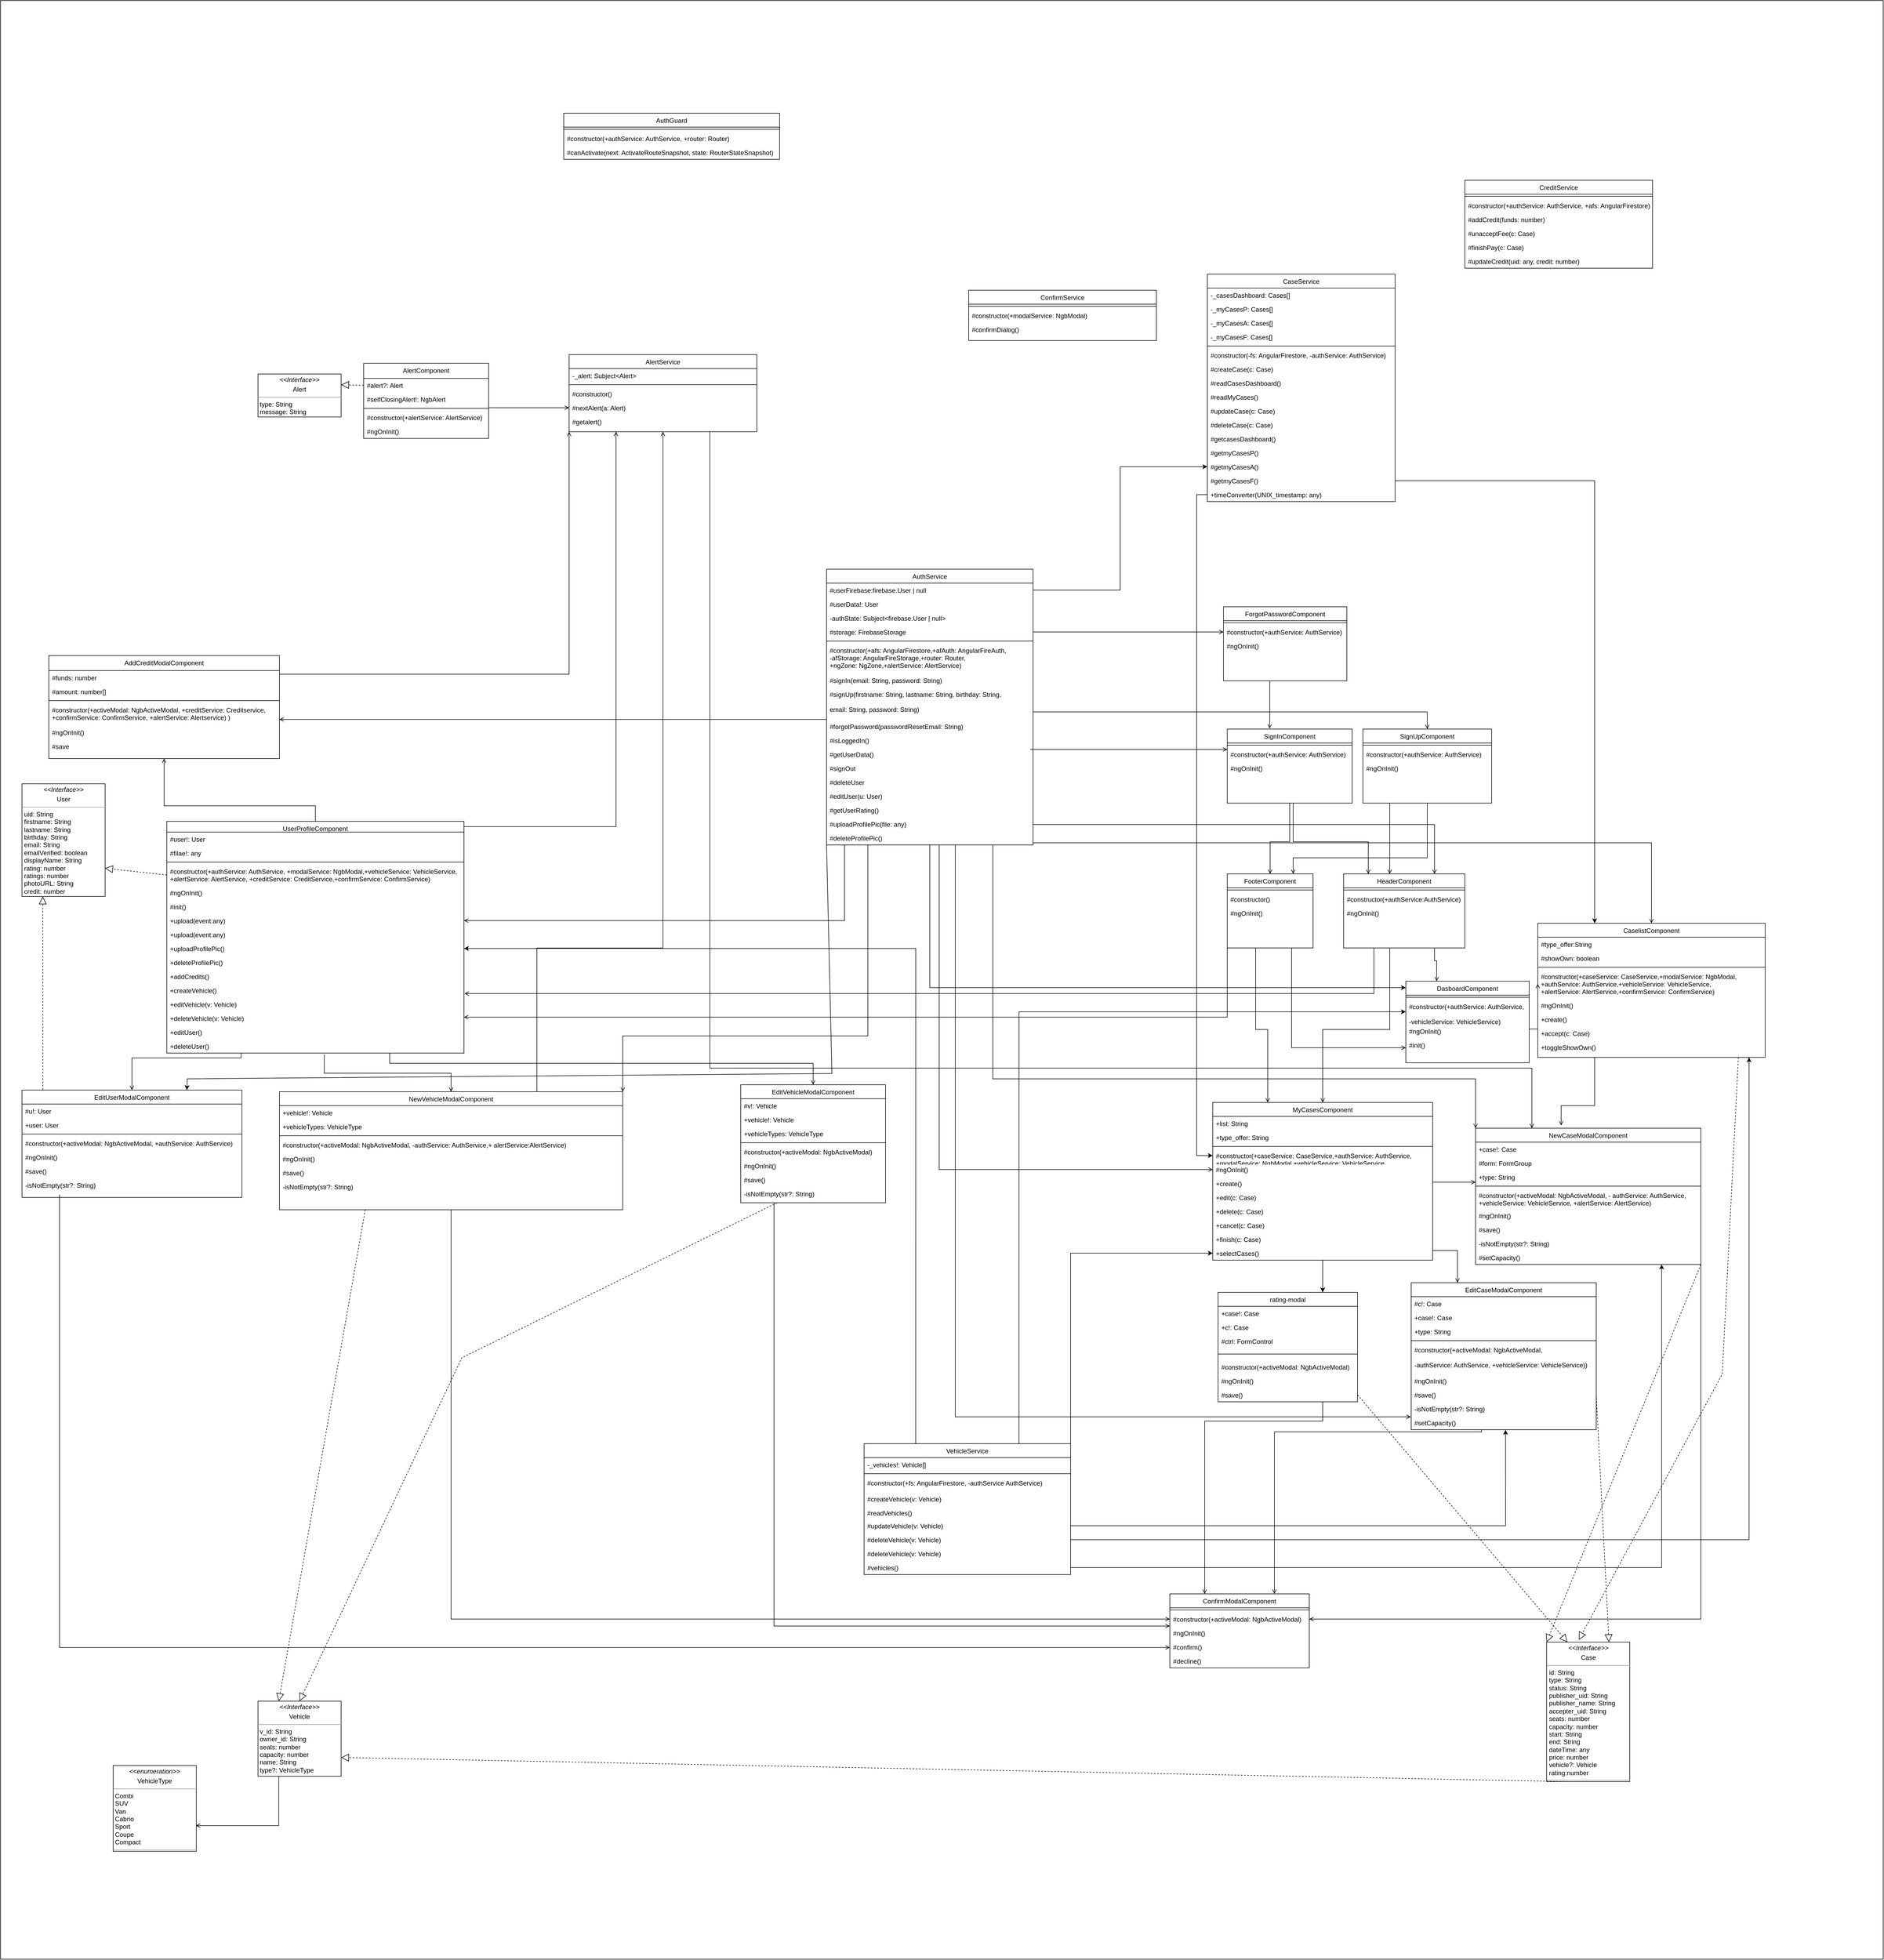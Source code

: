 <mxfile version="16.2.7" type="device"><diagram id="C5RBs43oDa-KdzZeNtuy" name="Page-1"><mxGraphModel dx="8147" dy="3353" grid="1" gridSize="10" guides="1" tooltips="1" connect="1" arrows="1" fold="1" page="1" pageScale="1" pageWidth="827" pageHeight="1169" math="0" shadow="0"><root><mxCell id="WIyWlLk6GJQsqaUBKTNV-0"/><mxCell id="WIyWlLk6GJQsqaUBKTNV-1" parent="WIyWlLk6GJQsqaUBKTNV-0"/><mxCell id="sr1kD6L01QNQfPAZgDd_-1" value="" style="rounded=0;whiteSpace=wrap;html=1;" parent="WIyWlLk6GJQsqaUBKTNV-1" vertex="1"><mxGeometry x="-850" y="250" width="3510" height="3651" as="geometry"/></mxCell><mxCell id="uT24vw9y7CFMDMPwfezo-18" value="NewCaseModalComponent" style="swimlane;fontStyle=0;align=center;verticalAlign=top;childLayout=stackLayout;horizontal=1;startSize=26;horizontalStack=0;resizeParent=1;resizeLast=0;collapsible=1;marginBottom=0;rounded=0;shadow=0;strokeWidth=1;" parent="WIyWlLk6GJQsqaUBKTNV-1" vertex="1"><mxGeometry x="1900" y="2352" width="420" height="254" as="geometry"><mxRectangle x="340" y="380" width="170" height="26" as="alternateBounds"/></mxGeometry></mxCell><mxCell id="uT24vw9y7CFMDMPwfezo-20" value="+case!: Case" style="text;align=left;verticalAlign=top;spacingLeft=4;spacingRight=4;overflow=hidden;rotatable=0;points=[[0,0.5],[1,0.5]];portConstraint=eastwest;" parent="uT24vw9y7CFMDMPwfezo-18" vertex="1"><mxGeometry y="26" width="420" height="26" as="geometry"/></mxCell><mxCell id="uT24vw9y7CFMDMPwfezo-19" value="#form: FormGroup" style="text;align=left;verticalAlign=top;spacingLeft=4;spacingRight=4;overflow=hidden;rotatable=0;points=[[0,0.5],[1,0.5]];portConstraint=eastwest;" parent="uT24vw9y7CFMDMPwfezo-18" vertex="1"><mxGeometry y="52" width="420" height="26" as="geometry"/></mxCell><mxCell id="uT24vw9y7CFMDMPwfezo-21" value="+type: String" style="text;align=left;verticalAlign=top;spacingLeft=4;spacingRight=4;overflow=hidden;rotatable=0;points=[[0,0.5],[1,0.5]];portConstraint=eastwest;" parent="uT24vw9y7CFMDMPwfezo-18" vertex="1"><mxGeometry y="78" width="420" height="26" as="geometry"/></mxCell><mxCell id="uT24vw9y7CFMDMPwfezo-22" value="" style="line;html=1;strokeWidth=1;align=left;verticalAlign=middle;spacingTop=-1;spacingLeft=3;spacingRight=3;rotatable=0;labelPosition=right;points=[];portConstraint=eastwest;" parent="uT24vw9y7CFMDMPwfezo-18" vertex="1"><mxGeometry y="104" width="420" height="8" as="geometry"/></mxCell><mxCell id="uT24vw9y7CFMDMPwfezo-23" value="#constructor(+activeModal: NgbActiveModal, - authService: AuthService, &#xA;+vehicleService: VehicleService,  +alertService: AlertService)" style="text;align=left;verticalAlign=top;spacingLeft=4;spacingRight=4;overflow=hidden;rotatable=0;points=[[0,0.5],[1,0.5]];portConstraint=eastwest;" parent="uT24vw9y7CFMDMPwfezo-18" vertex="1"><mxGeometry y="112" width="420" height="38" as="geometry"/></mxCell><mxCell id="uT24vw9y7CFMDMPwfezo-24" value="#ngOnInit()" style="text;align=left;verticalAlign=top;spacingLeft=4;spacingRight=4;overflow=hidden;rotatable=0;points=[[0,0.5],[1,0.5]];portConstraint=eastwest;" parent="uT24vw9y7CFMDMPwfezo-18" vertex="1"><mxGeometry y="150" width="420" height="26" as="geometry"/></mxCell><mxCell id="uT24vw9y7CFMDMPwfezo-25" value="#save()" style="text;align=left;verticalAlign=top;spacingLeft=4;spacingRight=4;overflow=hidden;rotatable=0;points=[[0,0.5],[1,0.5]];portConstraint=eastwest;" parent="uT24vw9y7CFMDMPwfezo-18" vertex="1"><mxGeometry y="176" width="420" height="26" as="geometry"/></mxCell><mxCell id="uT24vw9y7CFMDMPwfezo-26" value="-isNotEmpty(str?: String)" style="text;align=left;verticalAlign=top;spacingLeft=4;spacingRight=4;overflow=hidden;rotatable=0;points=[[0,0.5],[1,0.5]];portConstraint=eastwest;" parent="uT24vw9y7CFMDMPwfezo-18" vertex="1"><mxGeometry y="202" width="420" height="26" as="geometry"/></mxCell><mxCell id="WGPW97HuvFiZuv1Eg5Dz-42" value="#setCapacity()" style="text;align=left;verticalAlign=top;spacingLeft=4;spacingRight=4;overflow=hidden;rotatable=0;points=[[0,0.5],[1,0.5]];portConstraint=eastwest;" parent="uT24vw9y7CFMDMPwfezo-18" vertex="1"><mxGeometry y="228" width="420" height="26" as="geometry"/></mxCell><mxCell id="x4s1CG5d0eNbX6REPmDv-211" style="edgeStyle=orthogonalEdgeStyle;rounded=0;orthogonalLoop=1;jettySize=auto;html=1;entryX=0;entryY=0.079;entryDx=0;entryDy=0;entryPerimeter=0;" parent="WIyWlLk6GJQsqaUBKTNV-1" source="QdzrdyX83JyIOt0SSVtb-73" target="uT24vw9y7CFMDMPwfezo-0" edge="1"><mxGeometry relative="1" as="geometry"><Array as="points"><mxPoint x="883" y="2090"/></Array></mxGeometry></mxCell><mxCell id="QdzrdyX83JyIOt0SSVtb-73" value="AuthService" style="swimlane;fontStyle=0;align=center;verticalAlign=top;childLayout=stackLayout;horizontal=1;startSize=26;horizontalStack=0;resizeParent=1;resizeLast=0;collapsible=1;marginBottom=0;rounded=0;shadow=0;strokeWidth=1;" parent="WIyWlLk6GJQsqaUBKTNV-1" vertex="1"><mxGeometry x="690" y="1310" width="385" height="514" as="geometry"><mxRectangle x="230" y="140" width="160" height="26" as="alternateBounds"/></mxGeometry></mxCell><mxCell id="WGPW97HuvFiZuv1Eg5Dz-53" value="#userFirebase:firebase.User | null" style="text;align=left;verticalAlign=top;spacingLeft=4;spacingRight=4;overflow=hidden;rotatable=0;points=[[0,0.5],[1,0.5]];portConstraint=eastwest;" parent="QdzrdyX83JyIOt0SSVtb-73" vertex="1"><mxGeometry y="26" width="385" height="26" as="geometry"/></mxCell><mxCell id="WGPW97HuvFiZuv1Eg5Dz-54" value="#userData!: User" style="text;align=left;verticalAlign=top;spacingLeft=4;spacingRight=4;overflow=hidden;rotatable=0;points=[[0,0.5],[1,0.5]];portConstraint=eastwest;" parent="QdzrdyX83JyIOt0SSVtb-73" vertex="1"><mxGeometry y="52" width="385" height="26" as="geometry"/></mxCell><mxCell id="WGPW97HuvFiZuv1Eg5Dz-55" value="-authState: Subject&lt;firebase.User | null&gt;" style="text;align=left;verticalAlign=top;spacingLeft=4;spacingRight=4;overflow=hidden;rotatable=0;points=[[0,0.5],[1,0.5]];portConstraint=eastwest;" parent="QdzrdyX83JyIOt0SSVtb-73" vertex="1"><mxGeometry y="78" width="385" height="26" as="geometry"/></mxCell><mxCell id="WGPW97HuvFiZuv1Eg5Dz-56" value="#storage: FirebaseStorage" style="text;align=left;verticalAlign=top;spacingLeft=4;spacingRight=4;overflow=hidden;rotatable=0;points=[[0,0.5],[1,0.5]];portConstraint=eastwest;" parent="QdzrdyX83JyIOt0SSVtb-73" vertex="1"><mxGeometry y="104" width="385" height="26" as="geometry"/></mxCell><mxCell id="QdzrdyX83JyIOt0SSVtb-74" value="" style="line;html=1;strokeWidth=1;align=left;verticalAlign=middle;spacingTop=-1;spacingLeft=3;spacingRight=3;rotatable=0;labelPosition=right;points=[];portConstraint=eastwest;" parent="QdzrdyX83JyIOt0SSVtb-73" vertex="1"><mxGeometry y="130" width="385" height="8" as="geometry"/></mxCell><mxCell id="QdzrdyX83JyIOt0SSVtb-75" value="#constructor(+afs: AngularFirestore,+afAuth: AngularFireAuth,&#xA;-afStorage: AngularFireStorage,+router: Router,&#xA;+ngZone: NgZone,+alertService: AlertService)" style="text;align=left;verticalAlign=top;spacingLeft=4;spacingRight=4;overflow=hidden;rotatable=0;points=[[0,0.5],[1,0.5]];portConstraint=eastwest;" parent="QdzrdyX83JyIOt0SSVtb-73" vertex="1"><mxGeometry y="138" width="385" height="56" as="geometry"/></mxCell><mxCell id="QdzrdyX83JyIOt0SSVtb-76" value="#signIn(email: String, password: String)" style="text;align=left;verticalAlign=top;spacingLeft=4;spacingRight=4;overflow=hidden;rotatable=0;points=[[0,0.5],[1,0.5]];portConstraint=eastwest;" parent="QdzrdyX83JyIOt0SSVtb-73" vertex="1"><mxGeometry y="194" width="385" height="26" as="geometry"/></mxCell><mxCell id="QdzrdyX83JyIOt0SSVtb-77" value="#signUp(firstname: String, lastname: String, birthday: String, &#xA;&#xA;email: String, password: String)" style="text;align=left;verticalAlign=top;spacingLeft=4;spacingRight=4;overflow=hidden;rotatable=0;points=[[0,0.5],[1,0.5]];portConstraint=eastwest;" parent="QdzrdyX83JyIOt0SSVtb-73" vertex="1"><mxGeometry y="220" width="385" height="60" as="geometry"/></mxCell><mxCell id="QdzrdyX83JyIOt0SSVtb-78" value="#forgotPassword(passwordResetEmail: String)&#xA;" style="text;align=left;verticalAlign=top;spacingLeft=4;spacingRight=4;overflow=hidden;rotatable=0;points=[[0,0.5],[1,0.5]];portConstraint=eastwest;" parent="QdzrdyX83JyIOt0SSVtb-73" vertex="1"><mxGeometry y="280" width="385" height="26" as="geometry"/></mxCell><mxCell id="QdzrdyX83JyIOt0SSVtb-79" value="#isLoggedIn()" style="text;align=left;verticalAlign=top;spacingLeft=4;spacingRight=4;overflow=hidden;rotatable=0;points=[[0,0.5],[1,0.5]];portConstraint=eastwest;" parent="QdzrdyX83JyIOt0SSVtb-73" vertex="1"><mxGeometry y="306" width="385" height="26" as="geometry"/></mxCell><mxCell id="QdzrdyX83JyIOt0SSVtb-80" value="#getUserData()" style="text;align=left;verticalAlign=top;spacingLeft=4;spacingRight=4;overflow=hidden;rotatable=0;points=[[0,0.5],[1,0.5]];portConstraint=eastwest;" parent="QdzrdyX83JyIOt0SSVtb-73" vertex="1"><mxGeometry y="332" width="385" height="26" as="geometry"/></mxCell><mxCell id="QdzrdyX83JyIOt0SSVtb-81" value="#signOut" style="text;align=left;verticalAlign=top;spacingLeft=4;spacingRight=4;overflow=hidden;rotatable=0;points=[[0,0.5],[1,0.5]];portConstraint=eastwest;" parent="QdzrdyX83JyIOt0SSVtb-73" vertex="1"><mxGeometry y="358" width="385" height="26" as="geometry"/></mxCell><mxCell id="WGPW97HuvFiZuv1Eg5Dz-57" value="#deleteUser" style="text;align=left;verticalAlign=top;spacingLeft=4;spacingRight=4;overflow=hidden;rotatable=0;points=[[0,0.5],[1,0.5]];portConstraint=eastwest;" parent="QdzrdyX83JyIOt0SSVtb-73" vertex="1"><mxGeometry y="384" width="385" height="26" as="geometry"/></mxCell><mxCell id="WGPW97HuvFiZuv1Eg5Dz-72" value="#editUser(u: User)" style="text;align=left;verticalAlign=top;spacingLeft=4;spacingRight=4;overflow=hidden;rotatable=0;points=[[0,0.5],[1,0.5]];portConstraint=eastwest;" parent="QdzrdyX83JyIOt0SSVtb-73" vertex="1"><mxGeometry y="410" width="385" height="26" as="geometry"/></mxCell><mxCell id="WGPW97HuvFiZuv1Eg5Dz-73" value="#getUserRating()" style="text;align=left;verticalAlign=top;spacingLeft=4;spacingRight=4;overflow=hidden;rotatable=0;points=[[0,0.5],[1,0.5]];portConstraint=eastwest;" parent="QdzrdyX83JyIOt0SSVtb-73" vertex="1"><mxGeometry y="436" width="385" height="26" as="geometry"/></mxCell><mxCell id="WGPW97HuvFiZuv1Eg5Dz-74" value="#uploadProfilePic(file: any)" style="text;align=left;verticalAlign=top;spacingLeft=4;spacingRight=4;overflow=hidden;rotatable=0;points=[[0,0.5],[1,0.5]];portConstraint=eastwest;" parent="QdzrdyX83JyIOt0SSVtb-73" vertex="1"><mxGeometry y="462" width="385" height="26" as="geometry"/></mxCell><mxCell id="WGPW97HuvFiZuv1Eg5Dz-75" value="#deleteProfilePic()" style="text;align=left;verticalAlign=top;spacingLeft=4;spacingRight=4;overflow=hidden;rotatable=0;points=[[0,0.5],[1,0.5]];portConstraint=eastwest;" parent="QdzrdyX83JyIOt0SSVtb-73" vertex="1"><mxGeometry y="488" width="385" height="26" as="geometry"/></mxCell><mxCell id="QdzrdyX83JyIOt0SSVtb-84" value="AuthGuard" style="swimlane;fontStyle=0;childLayout=stackLayout;horizontal=1;startSize=26;fillColor=none;horizontalStack=0;resizeParent=1;resizeParentMax=0;resizeLast=0;collapsible=1;marginBottom=0;" parent="WIyWlLk6GJQsqaUBKTNV-1" vertex="1"><mxGeometry x="200" y="460" width="402.5" height="86" as="geometry"/></mxCell><mxCell id="QdzrdyX83JyIOt0SSVtb-89" value="" style="line;strokeWidth=1;fillColor=none;align=left;verticalAlign=middle;spacingTop=-1;spacingLeft=3;spacingRight=3;rotatable=0;labelPosition=right;points=[];portConstraint=eastwest;" parent="QdzrdyX83JyIOt0SSVtb-84" vertex="1"><mxGeometry y="26" width="402.5" height="8" as="geometry"/></mxCell><mxCell id="QdzrdyX83JyIOt0SSVtb-87" value="#constructor(+authService: AuthService, +router: Router)" style="text;strokeColor=none;fillColor=none;align=left;verticalAlign=top;spacingLeft=4;spacingRight=4;overflow=hidden;rotatable=0;points=[[0,0.5],[1,0.5]];portConstraint=eastwest;" parent="QdzrdyX83JyIOt0SSVtb-84" vertex="1"><mxGeometry y="34" width="402.5" height="26" as="geometry"/></mxCell><mxCell id="QdzrdyX83JyIOt0SSVtb-88" value="#canActivate(next: ActivateRouteSnapshot, state: RouterStateSnapshot)" style="text;strokeColor=none;fillColor=none;align=left;verticalAlign=top;spacingLeft=4;spacingRight=4;overflow=hidden;rotatable=0;points=[[0,0.5],[1,0.5]];portConstraint=eastwest;" parent="QdzrdyX83JyIOt0SSVtb-84" vertex="1"><mxGeometry y="60" width="402.5" height="26" as="geometry"/></mxCell><mxCell id="uT24vw9y7CFMDMPwfezo-0" value="DasboardComponent" style="swimlane;fontStyle=0;align=center;verticalAlign=top;childLayout=stackLayout;horizontal=1;startSize=26;horizontalStack=0;resizeParent=1;resizeLast=0;collapsible=1;marginBottom=0;rounded=0;shadow=0;strokeWidth=1;" parent="WIyWlLk6GJQsqaUBKTNV-1" vertex="1"><mxGeometry x="1770" y="2078" width="230" height="152" as="geometry"><mxRectangle x="230" y="140" width="160" height="26" as="alternateBounds"/></mxGeometry></mxCell><mxCell id="uT24vw9y7CFMDMPwfezo-1" value="" style="line;html=1;strokeWidth=1;align=left;verticalAlign=middle;spacingTop=-1;spacingLeft=3;spacingRight=3;rotatable=0;labelPosition=right;points=[];portConstraint=eastwest;" parent="uT24vw9y7CFMDMPwfezo-0" vertex="1"><mxGeometry y="26" width="230" height="8" as="geometry"/></mxCell><mxCell id="uT24vw9y7CFMDMPwfezo-2" value="#constructor(+authService: AuthService, &#xA;&#xA;-vehicleService: VehicleService)" style="text;align=left;verticalAlign=top;spacingLeft=4;spacingRight=4;overflow=hidden;rotatable=0;points=[[0,0.5],[1,0.5]];portConstraint=eastwest;" parent="uT24vw9y7CFMDMPwfezo-0" vertex="1"><mxGeometry y="34" width="230" height="46" as="geometry"/></mxCell><mxCell id="uT24vw9y7CFMDMPwfezo-3" value="#ngOnInit()" style="text;align=left;verticalAlign=top;spacingLeft=4;spacingRight=4;overflow=hidden;rotatable=0;points=[[0,0.5],[1,0.5]];portConstraint=eastwest;" parent="uT24vw9y7CFMDMPwfezo-0" vertex="1"><mxGeometry y="80" width="230" height="26" as="geometry"/></mxCell><mxCell id="WGPW97HuvFiZuv1Eg5Dz-23" value="#init()" style="text;align=left;verticalAlign=top;spacingLeft=4;spacingRight=4;overflow=hidden;rotatable=0;points=[[0,0.5],[1,0.5]];portConstraint=eastwest;" parent="uT24vw9y7CFMDMPwfezo-0" vertex="1"><mxGeometry y="106" width="230" height="26" as="geometry"/></mxCell><mxCell id="uT24vw9y7CFMDMPwfezo-4" value="CaselistComponent" style="swimlane;fontStyle=0;align=center;verticalAlign=top;childLayout=stackLayout;horizontal=1;startSize=26;horizontalStack=0;resizeParent=1;resizeLast=0;collapsible=1;marginBottom=0;rounded=0;shadow=0;strokeWidth=1;" parent="WIyWlLk6GJQsqaUBKTNV-1" vertex="1"><mxGeometry x="2016" y="1970" width="424" height="250" as="geometry"><mxRectangle x="550" y="140" width="160" height="26" as="alternateBounds"/></mxGeometry></mxCell><mxCell id="uT24vw9y7CFMDMPwfezo-5" value="#type_offer:String" style="text;align=left;verticalAlign=top;spacingLeft=4;spacingRight=4;overflow=hidden;rotatable=0;points=[[0,0.5],[1,0.5]];portConstraint=eastwest;" parent="uT24vw9y7CFMDMPwfezo-4" vertex="1"><mxGeometry y="26" width="424" height="26" as="geometry"/></mxCell><mxCell id="uT24vw9y7CFMDMPwfezo-6" value="#showOwn: boolean " style="text;align=left;verticalAlign=top;spacingLeft=4;spacingRight=4;overflow=hidden;rotatable=0;points=[[0,0.5],[1,0.5]];portConstraint=eastwest;rounded=0;shadow=0;html=0;" parent="uT24vw9y7CFMDMPwfezo-4" vertex="1"><mxGeometry y="52" width="424" height="26" as="geometry"/></mxCell><mxCell id="uT24vw9y7CFMDMPwfezo-7" value="" style="line;html=1;strokeWidth=1;align=left;verticalAlign=middle;spacingTop=-1;spacingLeft=3;spacingRight=3;rotatable=0;labelPosition=right;points=[];portConstraint=eastwest;" parent="uT24vw9y7CFMDMPwfezo-4" vertex="1"><mxGeometry y="78" width="424" height="8" as="geometry"/></mxCell><mxCell id="uT24vw9y7CFMDMPwfezo-8" value="#constructor(+caseService: CaseService,+modalService: NgbModal,&#xA;+authService: AuthService,+vehicleService: VehicleService,&#xA;+alertService: AlertService,+confirmService: ConfirmService) " style="text;align=left;verticalAlign=top;spacingLeft=4;spacingRight=4;overflow=hidden;rotatable=0;points=[[0,0.5],[1,0.5]];portConstraint=eastwest;" parent="uT24vw9y7CFMDMPwfezo-4" vertex="1"><mxGeometry y="86" width="424" height="54" as="geometry"/></mxCell><mxCell id="uT24vw9y7CFMDMPwfezo-9" value="#ngOnInit()" style="text;align=left;verticalAlign=top;spacingLeft=4;spacingRight=4;overflow=hidden;rotatable=0;points=[[0,0.5],[1,0.5]];portConstraint=eastwest;" parent="uT24vw9y7CFMDMPwfezo-4" vertex="1"><mxGeometry y="140" width="424" height="26" as="geometry"/></mxCell><mxCell id="uT24vw9y7CFMDMPwfezo-10" value="+create()" style="text;align=left;verticalAlign=top;spacingLeft=4;spacingRight=4;overflow=hidden;rotatable=0;points=[[0,0.5],[1,0.5]];portConstraint=eastwest;" parent="uT24vw9y7CFMDMPwfezo-4" vertex="1"><mxGeometry y="166" width="424" height="26" as="geometry"/></mxCell><mxCell id="uT24vw9y7CFMDMPwfezo-11" value="+accept(c: Case)" style="text;align=left;verticalAlign=top;spacingLeft=4;spacingRight=4;overflow=hidden;rotatable=0;points=[[0,0.5],[1,0.5]];portConstraint=eastwest;" parent="uT24vw9y7CFMDMPwfezo-4" vertex="1"><mxGeometry y="192" width="424" height="26" as="geometry"/></mxCell><mxCell id="uT24vw9y7CFMDMPwfezo-12" value="+toggleShowOwn()" style="text;align=left;verticalAlign=top;spacingLeft=4;spacingRight=4;overflow=hidden;rotatable=0;points=[[0,0.5],[1,0.5]];portConstraint=eastwest;" parent="uT24vw9y7CFMDMPwfezo-4" vertex="1"><mxGeometry y="218" width="424" height="26" as="geometry"/></mxCell><mxCell id="uT24vw9y7CFMDMPwfezo-14" value="" style="endArrow=open;shadow=0;strokeWidth=1;rounded=0;endFill=1;edgeStyle=elbowEdgeStyle;elbow=vertical;exitX=1;exitY=0.75;exitDx=0;exitDy=0;entryX=0;entryY=0.5;entryDx=0;entryDy=0;" parent="WIyWlLk6GJQsqaUBKTNV-1" source="uT24vw9y7CFMDMPwfezo-0" target="uT24vw9y7CFMDMPwfezo-8" edge="1"><mxGeometry x="0.5" y="41" relative="1" as="geometry"><mxPoint x="1970" y="2167" as="sourcePoint"/><mxPoint x="2010" y="2167" as="targetPoint"/><mxPoint x="-40" y="32" as="offset"/><Array as="points"><mxPoint x="2170" y="2167"/></Array></mxGeometry></mxCell><mxCell id="WGPW97HuvFiZuv1Eg5Dz-76" style="edgeStyle=orthogonalEdgeStyle;rounded=0;orthogonalLoop=1;jettySize=auto;html=1;entryX=0.75;entryY=0;entryDx=0;entryDy=0;" parent="WIyWlLk6GJQsqaUBKTNV-1" source="uT24vw9y7CFMDMPwfezo-31" target="uT24vw9y7CFMDMPwfezo-83" edge="1"><mxGeometry relative="1" as="geometry"><mxPoint x="1840" y="2457" as="targetPoint"/></mxGeometry></mxCell><mxCell id="uT24vw9y7CFMDMPwfezo-31" value="MyCasesComponent" style="swimlane;fontStyle=0;align=center;verticalAlign=top;childLayout=stackLayout;horizontal=1;startSize=26;horizontalStack=0;resizeParent=1;resizeLast=0;collapsible=1;marginBottom=0;rounded=0;shadow=0;strokeWidth=1;" parent="WIyWlLk6GJQsqaUBKTNV-1" vertex="1"><mxGeometry x="1410" y="2304" width="410" height="294" as="geometry"><mxRectangle x="230" y="140" width="160" height="26" as="alternateBounds"/></mxGeometry></mxCell><mxCell id="uT24vw9y7CFMDMPwfezo-32" value="+list: String" style="text;align=left;verticalAlign=top;spacingLeft=4;spacingRight=4;overflow=hidden;rotatable=0;points=[[0,0.5],[1,0.5]];portConstraint=eastwest;" parent="uT24vw9y7CFMDMPwfezo-31" vertex="1"><mxGeometry y="26" width="410" height="26" as="geometry"/></mxCell><mxCell id="uT24vw9y7CFMDMPwfezo-33" value="+type_offer: String" style="text;align=left;verticalAlign=top;spacingLeft=4;spacingRight=4;overflow=hidden;rotatable=0;points=[[0,0.5],[1,0.5]];portConstraint=eastwest;" parent="uT24vw9y7CFMDMPwfezo-31" vertex="1"><mxGeometry y="52" width="410" height="26" as="geometry"/></mxCell><mxCell id="uT24vw9y7CFMDMPwfezo-34" value="" style="line;html=1;strokeWidth=1;align=left;verticalAlign=middle;spacingTop=-1;spacingLeft=3;spacingRight=3;rotatable=0;labelPosition=right;points=[];portConstraint=eastwest;" parent="uT24vw9y7CFMDMPwfezo-31" vertex="1"><mxGeometry y="78" width="410" height="8" as="geometry"/></mxCell><mxCell id="uT24vw9y7CFMDMPwfezo-35" value="#constructor(+caseService: CaseService,+authService: AuthService,&#xA;            +modalService: NgbModal,+vehicleService: VehicleService,&#xA;            +alertService: AlertService,+creditService: CreditService,&#xA;            +confirmService: ConfirmService,&#xA;            +router: Router&#xA;)" style="text;align=left;verticalAlign=top;spacingLeft=4;spacingRight=4;overflow=hidden;rotatable=0;points=[[0,0.5],[1,0.5]];portConstraint=eastwest;" parent="uT24vw9y7CFMDMPwfezo-31" vertex="1"><mxGeometry y="86" width="410" height="26" as="geometry"/></mxCell><mxCell id="uT24vw9y7CFMDMPwfezo-36" value="#ngOnInit()&#xA;" style="text;align=left;verticalAlign=top;spacingLeft=4;spacingRight=4;overflow=hidden;rotatable=0;points=[[0,0.5],[1,0.5]];portConstraint=eastwest;" parent="uT24vw9y7CFMDMPwfezo-31" vertex="1"><mxGeometry y="112" width="410" height="26" as="geometry"/></mxCell><mxCell id="uT24vw9y7CFMDMPwfezo-37" value="+create()" style="text;align=left;verticalAlign=top;spacingLeft=4;spacingRight=4;overflow=hidden;rotatable=0;points=[[0,0.5],[1,0.5]];portConstraint=eastwest;" parent="uT24vw9y7CFMDMPwfezo-31" vertex="1"><mxGeometry y="138" width="410" height="26" as="geometry"/></mxCell><mxCell id="uT24vw9y7CFMDMPwfezo-38" value="+edit(c: Case)" style="text;align=left;verticalAlign=top;spacingLeft=4;spacingRight=4;overflow=hidden;rotatable=0;points=[[0,0.5],[1,0.5]];portConstraint=eastwest;" parent="uT24vw9y7CFMDMPwfezo-31" vertex="1"><mxGeometry y="164" width="410" height="26" as="geometry"/></mxCell><mxCell id="uT24vw9y7CFMDMPwfezo-39" value="+delete(c: Case)" style="text;align=left;verticalAlign=top;spacingLeft=4;spacingRight=4;overflow=hidden;rotatable=0;points=[[0,0.5],[1,0.5]];portConstraint=eastwest;" parent="uT24vw9y7CFMDMPwfezo-31" vertex="1"><mxGeometry y="190" width="410" height="26" as="geometry"/></mxCell><mxCell id="uT24vw9y7CFMDMPwfezo-40" value="+cancel(c: Case)" style="text;align=left;verticalAlign=top;spacingLeft=4;spacingRight=4;overflow=hidden;rotatable=0;points=[[0,0.5],[1,0.5]];portConstraint=eastwest;" parent="uT24vw9y7CFMDMPwfezo-31" vertex="1"><mxGeometry y="216" width="410" height="26" as="geometry"/></mxCell><mxCell id="uT24vw9y7CFMDMPwfezo-41" value="+finish(c: Case)" style="text;align=left;verticalAlign=top;spacingLeft=4;spacingRight=4;overflow=hidden;rotatable=0;points=[[0,0.5],[1,0.5]];portConstraint=eastwest;" parent="uT24vw9y7CFMDMPwfezo-31" vertex="1"><mxGeometry y="242" width="410" height="26" as="geometry"/></mxCell><mxCell id="WGPW97HuvFiZuv1Eg5Dz-40" value="+selectCases()" style="text;align=left;verticalAlign=top;spacingLeft=4;spacingRight=4;overflow=hidden;rotatable=0;points=[[0,0.5],[1,0.5]];portConstraint=eastwest;" parent="uT24vw9y7CFMDMPwfezo-31" vertex="1"><mxGeometry y="268" width="410" height="26" as="geometry"/></mxCell><mxCell id="uT24vw9y7CFMDMPwfezo-44" value="EditCaseModalComponent" style="swimlane;fontStyle=0;align=center;verticalAlign=top;childLayout=stackLayout;horizontal=1;startSize=26;horizontalStack=0;resizeParent=1;resizeLast=0;collapsible=1;marginBottom=0;rounded=0;shadow=0;strokeWidth=1;" parent="WIyWlLk6GJQsqaUBKTNV-1" vertex="1"><mxGeometry x="1780" y="2640" width="345" height="274" as="geometry"><mxRectangle x="340" y="380" width="170" height="26" as="alternateBounds"/></mxGeometry></mxCell><mxCell id="uT24vw9y7CFMDMPwfezo-45" value="#c!: Case&#xA;" style="text;align=left;verticalAlign=top;spacingLeft=4;spacingRight=4;overflow=hidden;rotatable=0;points=[[0,0.5],[1,0.5]];portConstraint=eastwest;" parent="uT24vw9y7CFMDMPwfezo-44" vertex="1"><mxGeometry y="26" width="345" height="26" as="geometry"/></mxCell><mxCell id="uT24vw9y7CFMDMPwfezo-46" value="+case!: Case" style="text;align=left;verticalAlign=top;spacingLeft=4;spacingRight=4;overflow=hidden;rotatable=0;points=[[0,0.5],[1,0.5]];portConstraint=eastwest;" parent="uT24vw9y7CFMDMPwfezo-44" vertex="1"><mxGeometry y="52" width="345" height="26" as="geometry"/></mxCell><mxCell id="uT24vw9y7CFMDMPwfezo-47" value="+type: String" style="text;align=left;verticalAlign=top;spacingLeft=4;spacingRight=4;overflow=hidden;rotatable=0;points=[[0,0.5],[1,0.5]];portConstraint=eastwest;" parent="uT24vw9y7CFMDMPwfezo-44" vertex="1"><mxGeometry y="78" width="345" height="26" as="geometry"/></mxCell><mxCell id="uT24vw9y7CFMDMPwfezo-48" value="" style="line;html=1;strokeWidth=1;align=left;verticalAlign=middle;spacingTop=-1;spacingLeft=3;spacingRight=3;rotatable=0;labelPosition=right;points=[];portConstraint=eastwest;" parent="uT24vw9y7CFMDMPwfezo-44" vertex="1"><mxGeometry y="104" width="345" height="8" as="geometry"/></mxCell><mxCell id="uT24vw9y7CFMDMPwfezo-49" value="#constructor(+activeModal: NgbActiveModal, &#xA;&#xA;-authService: AuthService, +vehicleService: VehicleService))" style="text;align=left;verticalAlign=top;spacingLeft=4;spacingRight=4;overflow=hidden;rotatable=0;points=[[0,0.5],[1,0.5]];portConstraint=eastwest;" parent="uT24vw9y7CFMDMPwfezo-44" vertex="1"><mxGeometry y="112" width="345" height="58" as="geometry"/></mxCell><mxCell id="uT24vw9y7CFMDMPwfezo-50" value="#ngOnInit()" style="text;align=left;verticalAlign=top;spacingLeft=4;spacingRight=4;overflow=hidden;rotatable=0;points=[[0,0.5],[1,0.5]];portConstraint=eastwest;" parent="uT24vw9y7CFMDMPwfezo-44" vertex="1"><mxGeometry y="170" width="345" height="26" as="geometry"/></mxCell><mxCell id="uT24vw9y7CFMDMPwfezo-51" value="#save()" style="text;align=left;verticalAlign=top;spacingLeft=4;spacingRight=4;overflow=hidden;rotatable=0;points=[[0,0.5],[1,0.5]];portConstraint=eastwest;" parent="uT24vw9y7CFMDMPwfezo-44" vertex="1"><mxGeometry y="196" width="345" height="26" as="geometry"/></mxCell><mxCell id="uT24vw9y7CFMDMPwfezo-52" value="-isNotEmpty(str?: String)" style="text;align=left;verticalAlign=top;spacingLeft=4;spacingRight=4;overflow=hidden;rotatable=0;points=[[0,0.5],[1,0.5]];portConstraint=eastwest;" parent="uT24vw9y7CFMDMPwfezo-44" vertex="1"><mxGeometry y="222" width="345" height="26" as="geometry"/></mxCell><mxCell id="WGPW97HuvFiZuv1Eg5Dz-22" value="#setCapacity()" style="text;align=left;verticalAlign=top;spacingLeft=4;spacingRight=4;overflow=hidden;rotatable=0;points=[[0,0.5],[1,0.5]];portConstraint=eastwest;" parent="uT24vw9y7CFMDMPwfezo-44" vertex="1"><mxGeometry y="248" width="345" height="26" as="geometry"/></mxCell><mxCell id="uT24vw9y7CFMDMPwfezo-54" value="HeaderComponent" style="swimlane;fontStyle=0;align=center;verticalAlign=top;childLayout=stackLayout;horizontal=1;startSize=26;horizontalStack=0;resizeParent=1;resizeLast=0;collapsible=1;marginBottom=0;rounded=0;shadow=0;strokeWidth=1;" parent="WIyWlLk6GJQsqaUBKTNV-1" vertex="1"><mxGeometry x="1654" y="1878" width="226" height="138" as="geometry"><mxRectangle x="230" y="140" width="160" height="26" as="alternateBounds"/></mxGeometry></mxCell><mxCell id="uT24vw9y7CFMDMPwfezo-55" value="" style="line;html=1;strokeWidth=1;align=left;verticalAlign=middle;spacingTop=-1;spacingLeft=3;spacingRight=3;rotatable=0;labelPosition=right;points=[];portConstraint=eastwest;" parent="uT24vw9y7CFMDMPwfezo-54" vertex="1"><mxGeometry y="26" width="226" height="8" as="geometry"/></mxCell><mxCell id="uT24vw9y7CFMDMPwfezo-56" value="#constructor(+authService:AuthService)" style="text;align=left;verticalAlign=top;spacingLeft=4;spacingRight=4;overflow=hidden;rotatable=0;points=[[0,0.5],[1,0.5]];portConstraint=eastwest;" parent="uT24vw9y7CFMDMPwfezo-54" vertex="1"><mxGeometry y="34" width="226" height="26" as="geometry"/></mxCell><mxCell id="uT24vw9y7CFMDMPwfezo-57" value="#ngOnInit()" style="text;align=left;verticalAlign=top;spacingLeft=4;spacingRight=4;overflow=hidden;rotatable=0;points=[[0,0.5],[1,0.5]];portConstraint=eastwest;" parent="uT24vw9y7CFMDMPwfezo-54" vertex="1"><mxGeometry y="60" width="226" height="26" as="geometry"/></mxCell><mxCell id="uT24vw9y7CFMDMPwfezo-58" value="FooterComponent" style="swimlane;fontStyle=0;align=center;verticalAlign=top;childLayout=stackLayout;horizontal=1;startSize=26;horizontalStack=0;resizeParent=1;resizeLast=0;collapsible=1;marginBottom=0;rounded=0;shadow=0;strokeWidth=1;" parent="WIyWlLk6GJQsqaUBKTNV-1" vertex="1"><mxGeometry x="1437" y="1878" width="160" height="138" as="geometry"><mxRectangle x="230" y="140" width="160" height="26" as="alternateBounds"/></mxGeometry></mxCell><mxCell id="uT24vw9y7CFMDMPwfezo-59" value="" style="line;html=1;strokeWidth=1;align=left;verticalAlign=middle;spacingTop=-1;spacingLeft=3;spacingRight=3;rotatable=0;labelPosition=right;points=[];portConstraint=eastwest;" parent="uT24vw9y7CFMDMPwfezo-58" vertex="1"><mxGeometry y="26" width="160" height="8" as="geometry"/></mxCell><mxCell id="uT24vw9y7CFMDMPwfezo-60" value="#constructor()" style="text;align=left;verticalAlign=top;spacingLeft=4;spacingRight=4;overflow=hidden;rotatable=0;points=[[0,0.5],[1,0.5]];portConstraint=eastwest;" parent="uT24vw9y7CFMDMPwfezo-58" vertex="1"><mxGeometry y="34" width="160" height="26" as="geometry"/></mxCell><mxCell id="uT24vw9y7CFMDMPwfezo-61" value="#ngOnInit()" style="text;align=left;verticalAlign=top;spacingLeft=4;spacingRight=4;overflow=hidden;rotatable=0;points=[[0,0.5],[1,0.5]];portConstraint=eastwest;" parent="uT24vw9y7CFMDMPwfezo-58" vertex="1"><mxGeometry y="60" width="160" height="26" as="geometry"/></mxCell><mxCell id="uT24vw9y7CFMDMPwfezo-62" value="UserProfileComponent" style="swimlane;fontStyle=0;align=center;verticalAlign=top;childLayout=stackLayout;horizontal=1;startSize=20;horizontalStack=0;resizeParent=1;resizeLast=0;collapsible=1;marginBottom=0;rounded=0;shadow=0;strokeWidth=1;" parent="WIyWlLk6GJQsqaUBKTNV-1" vertex="1"><mxGeometry x="-540" y="1780" width="554" height="432" as="geometry"><mxRectangle x="230" y="140" width="160" height="26" as="alternateBounds"/></mxGeometry></mxCell><mxCell id="WGPW97HuvFiZuv1Eg5Dz-19" value="#user!: User" style="text;align=left;verticalAlign=top;spacingLeft=4;spacingRight=4;overflow=hidden;rotatable=0;points=[[0,0.5],[1,0.5]];portConstraint=eastwest;" parent="uT24vw9y7CFMDMPwfezo-62" vertex="1"><mxGeometry y="20" width="554" height="26" as="geometry"/></mxCell><mxCell id="WGPW97HuvFiZuv1Eg5Dz-20" value="#filae!: any" style="text;align=left;verticalAlign=top;spacingLeft=4;spacingRight=4;overflow=hidden;rotatable=0;points=[[0,0.5],[1,0.5]];portConstraint=eastwest;" parent="uT24vw9y7CFMDMPwfezo-62" vertex="1"><mxGeometry y="46" width="554" height="26" as="geometry"/></mxCell><mxCell id="uT24vw9y7CFMDMPwfezo-63" value="" style="line;html=1;strokeWidth=1;align=left;verticalAlign=middle;spacingTop=-1;spacingLeft=3;spacingRight=3;rotatable=0;labelPosition=right;points=[];portConstraint=eastwest;" parent="uT24vw9y7CFMDMPwfezo-62" vertex="1"><mxGeometry y="72" width="554" height="8" as="geometry"/></mxCell><mxCell id="uT24vw9y7CFMDMPwfezo-64" value="#constructor(+authService: AuthService, +modalService: NgbModal,+vehicleService: VehicleService,&#xA;            +alertService: AlertService, +creditService: CreditService,+confirmService: ConfirmService)&#xA;" style="text;align=left;verticalAlign=top;spacingLeft=4;spacingRight=4;overflow=hidden;rotatable=0;points=[[0,0.5],[1,0.5]];portConstraint=eastwest;" parent="uT24vw9y7CFMDMPwfezo-62" vertex="1"><mxGeometry y="80" width="554" height="40" as="geometry"/></mxCell><mxCell id="uT24vw9y7CFMDMPwfezo-65" value="#ngOnInit()&#xA;" style="text;align=left;verticalAlign=top;spacingLeft=4;spacingRight=4;overflow=hidden;rotatable=0;points=[[0,0.5],[1,0.5]];portConstraint=eastwest;" parent="uT24vw9y7CFMDMPwfezo-62" vertex="1"><mxGeometry y="120" width="554" height="26" as="geometry"/></mxCell><mxCell id="WGPW97HuvFiZuv1Eg5Dz-8" value="#init()" style="text;align=left;verticalAlign=top;spacingLeft=4;spacingRight=4;overflow=hidden;rotatable=0;points=[[0,0.5],[1,0.5]];portConstraint=eastwest;" parent="uT24vw9y7CFMDMPwfezo-62" vertex="1"><mxGeometry y="146" width="554" height="26" as="geometry"/></mxCell><mxCell id="x4s1CG5d0eNbX6REPmDv-151" value="+upload(event:any)" style="text;align=left;verticalAlign=top;spacingLeft=4;spacingRight=4;overflow=hidden;rotatable=0;points=[[0,0.5],[1,0.5]];portConstraint=eastwest;" parent="uT24vw9y7CFMDMPwfezo-62" vertex="1"><mxGeometry y="172" width="554" height="26" as="geometry"/></mxCell><mxCell id="WGPW97HuvFiZuv1Eg5Dz-9" value="+upload(event:any)" style="text;align=left;verticalAlign=top;spacingLeft=4;spacingRight=4;overflow=hidden;rotatable=0;points=[[0,0.5],[1,0.5]];portConstraint=eastwest;" parent="uT24vw9y7CFMDMPwfezo-62" vertex="1"><mxGeometry y="198" width="554" height="26" as="geometry"/></mxCell><mxCell id="WGPW97HuvFiZuv1Eg5Dz-10" value="+uploadProfilePic()" style="text;align=left;verticalAlign=top;spacingLeft=4;spacingRight=4;overflow=hidden;rotatable=0;points=[[0,0.5],[1,0.5]];portConstraint=eastwest;" parent="uT24vw9y7CFMDMPwfezo-62" vertex="1"><mxGeometry y="224" width="554" height="26" as="geometry"/></mxCell><mxCell id="WGPW97HuvFiZuv1Eg5Dz-11" value="+deleteProfilePic()" style="text;align=left;verticalAlign=top;spacingLeft=4;spacingRight=4;overflow=hidden;rotatable=0;points=[[0,0.5],[1,0.5]];portConstraint=eastwest;" parent="uT24vw9y7CFMDMPwfezo-62" vertex="1"><mxGeometry y="250" width="554" height="26" as="geometry"/></mxCell><mxCell id="WGPW97HuvFiZuv1Eg5Dz-13" value="+addCredits()" style="text;align=left;verticalAlign=top;spacingLeft=4;spacingRight=4;overflow=hidden;rotatable=0;points=[[0,0.5],[1,0.5]];portConstraint=eastwest;" parent="uT24vw9y7CFMDMPwfezo-62" vertex="1"><mxGeometry y="276" width="554" height="26" as="geometry"/></mxCell><mxCell id="WGPW97HuvFiZuv1Eg5Dz-14" value="+createVehicle()" style="text;align=left;verticalAlign=top;spacingLeft=4;spacingRight=4;overflow=hidden;rotatable=0;points=[[0,0.5],[1,0.5]];portConstraint=eastwest;" parent="uT24vw9y7CFMDMPwfezo-62" vertex="1"><mxGeometry y="302" width="554" height="26" as="geometry"/></mxCell><mxCell id="WGPW97HuvFiZuv1Eg5Dz-15" value="+editVehicle(v: Vehicle)&#xA;&#xA;" style="text;align=left;verticalAlign=top;spacingLeft=4;spacingRight=4;overflow=hidden;rotatable=0;points=[[0,0.5],[1,0.5]];portConstraint=eastwest;" parent="uT24vw9y7CFMDMPwfezo-62" vertex="1"><mxGeometry y="328" width="554" height="26" as="geometry"/></mxCell><mxCell id="WGPW97HuvFiZuv1Eg5Dz-16" value="+deleteVehicle(v: Vehicle)&#xA;" style="text;align=left;verticalAlign=top;spacingLeft=4;spacingRight=4;overflow=hidden;rotatable=0;points=[[0,0.5],[1,0.5]];portConstraint=eastwest;" parent="uT24vw9y7CFMDMPwfezo-62" vertex="1"><mxGeometry y="354" width="554" height="26" as="geometry"/></mxCell><mxCell id="WGPW97HuvFiZuv1Eg5Dz-17" value="+editUser()" style="text;align=left;verticalAlign=top;spacingLeft=4;spacingRight=4;overflow=hidden;rotatable=0;points=[[0,0.5],[1,0.5]];portConstraint=eastwest;" parent="uT24vw9y7CFMDMPwfezo-62" vertex="1"><mxGeometry y="380" width="554" height="26" as="geometry"/></mxCell><mxCell id="WGPW97HuvFiZuv1Eg5Dz-18" value="+deleteUser()" style="text;align=left;verticalAlign=top;spacingLeft=4;spacingRight=4;overflow=hidden;rotatable=0;points=[[0,0.5],[1,0.5]];portConstraint=eastwest;" parent="uT24vw9y7CFMDMPwfezo-62" vertex="1"><mxGeometry y="406" width="554" height="26" as="geometry"/></mxCell><mxCell id="uT24vw9y7CFMDMPwfezo-75" value="NewVehicleModalComponent" style="swimlane;fontStyle=0;align=center;verticalAlign=top;childLayout=stackLayout;horizontal=1;startSize=26;horizontalStack=0;resizeParent=1;resizeLast=0;collapsible=1;marginBottom=0;rounded=0;shadow=0;strokeWidth=1;" parent="WIyWlLk6GJQsqaUBKTNV-1" vertex="1"><mxGeometry x="-330" y="2284" width="640" height="220" as="geometry"><mxRectangle x="340" y="380" width="170" height="26" as="alternateBounds"/></mxGeometry></mxCell><mxCell id="uT24vw9y7CFMDMPwfezo-76" value="+vehicle!: Vehicle" style="text;align=left;verticalAlign=top;spacingLeft=4;spacingRight=4;overflow=hidden;rotatable=0;points=[[0,0.5],[1,0.5]];portConstraint=eastwest;" parent="uT24vw9y7CFMDMPwfezo-75" vertex="1"><mxGeometry y="26" width="640" height="26" as="geometry"/></mxCell><mxCell id="uT24vw9y7CFMDMPwfezo-77" value="+vehicleTypes: VehicleType" style="text;align=left;verticalAlign=top;spacingLeft=4;spacingRight=4;overflow=hidden;rotatable=0;points=[[0,0.5],[1,0.5]];portConstraint=eastwest;" parent="uT24vw9y7CFMDMPwfezo-75" vertex="1"><mxGeometry y="52" width="640" height="26" as="geometry"/></mxCell><mxCell id="uT24vw9y7CFMDMPwfezo-78" value="" style="line;html=1;strokeWidth=1;align=left;verticalAlign=middle;spacingTop=-1;spacingLeft=3;spacingRight=3;rotatable=0;labelPosition=right;points=[];portConstraint=eastwest;" parent="uT24vw9y7CFMDMPwfezo-75" vertex="1"><mxGeometry y="78" width="640" height="8" as="geometry"/></mxCell><mxCell id="uT24vw9y7CFMDMPwfezo-79" value="#constructor(+activeModal: NgbActiveModal, -authService: AuthService,+ alertService:AlertService)" style="text;align=left;verticalAlign=top;spacingLeft=4;spacingRight=4;overflow=hidden;rotatable=0;points=[[0,0.5],[1,0.5]];portConstraint=eastwest;" parent="uT24vw9y7CFMDMPwfezo-75" vertex="1"><mxGeometry y="86" width="640" height="26" as="geometry"/></mxCell><mxCell id="uT24vw9y7CFMDMPwfezo-80" value="#ngOnInit()" style="text;align=left;verticalAlign=top;spacingLeft=4;spacingRight=4;overflow=hidden;rotatable=0;points=[[0,0.5],[1,0.5]];portConstraint=eastwest;" parent="uT24vw9y7CFMDMPwfezo-75" vertex="1"><mxGeometry y="112" width="640" height="26" as="geometry"/></mxCell><mxCell id="uT24vw9y7CFMDMPwfezo-81" value="#save()" style="text;align=left;verticalAlign=top;spacingLeft=4;spacingRight=4;overflow=hidden;rotatable=0;points=[[0,0.5],[1,0.5]];portConstraint=eastwest;" parent="uT24vw9y7CFMDMPwfezo-75" vertex="1"><mxGeometry y="138" width="640" height="26" as="geometry"/></mxCell><mxCell id="uT24vw9y7CFMDMPwfezo-82" value="-isNotEmpty(str?: String)" style="text;align=left;verticalAlign=top;spacingLeft=4;spacingRight=4;overflow=hidden;rotatable=0;points=[[0,0.5],[1,0.5]];portConstraint=eastwest;" parent="uT24vw9y7CFMDMPwfezo-75" vertex="1"><mxGeometry y="164" width="640" height="26" as="geometry"/></mxCell><mxCell id="uT24vw9y7CFMDMPwfezo-83" value="rating-modal&#xA;" style="swimlane;fontStyle=0;align=center;verticalAlign=top;childLayout=stackLayout;horizontal=1;startSize=26;horizontalStack=0;resizeParent=1;resizeLast=0;collapsible=1;marginBottom=0;rounded=0;shadow=0;strokeWidth=1;" parent="WIyWlLk6GJQsqaUBKTNV-1" vertex="1"><mxGeometry x="1420" y="2658" width="260" height="204" as="geometry"><mxRectangle x="340" y="380" width="170" height="26" as="alternateBounds"/></mxGeometry></mxCell><mxCell id="uT24vw9y7CFMDMPwfezo-84" value="+case!: Case" style="text;align=left;verticalAlign=top;spacingLeft=4;spacingRight=4;overflow=hidden;rotatable=0;points=[[0,0.5],[1,0.5]];portConstraint=eastwest;" parent="uT24vw9y7CFMDMPwfezo-83" vertex="1"><mxGeometry y="26" width="260" height="26" as="geometry"/></mxCell><mxCell id="uT24vw9y7CFMDMPwfezo-91" value="+c!: Case" style="text;align=left;verticalAlign=top;spacingLeft=4;spacingRight=4;overflow=hidden;rotatable=0;points=[[0,0.5],[1,0.5]];portConstraint=eastwest;" parent="uT24vw9y7CFMDMPwfezo-83" vertex="1"><mxGeometry y="52" width="260" height="26" as="geometry"/></mxCell><mxCell id="WGPW97HuvFiZuv1Eg5Dz-41" value="#ctrl: FormControl" style="text;align=left;verticalAlign=top;spacingLeft=4;spacingRight=4;overflow=hidden;rotatable=0;points=[[0,0.5],[1,0.5]];portConstraint=eastwest;" parent="uT24vw9y7CFMDMPwfezo-83" vertex="1"><mxGeometry y="78" width="260" height="26" as="geometry"/></mxCell><mxCell id="uT24vw9y7CFMDMPwfezo-86" value="" style="line;html=1;strokeWidth=1;align=left;verticalAlign=middle;spacingTop=-1;spacingLeft=3;spacingRight=3;rotatable=0;labelPosition=right;points=[];portConstraint=eastwest;" parent="uT24vw9y7CFMDMPwfezo-83" vertex="1"><mxGeometry y="104" width="260" height="22" as="geometry"/></mxCell><mxCell id="uT24vw9y7CFMDMPwfezo-87" value="#constructor(+activeModal: NgbActiveModal)" style="text;align=left;verticalAlign=top;spacingLeft=4;spacingRight=4;overflow=hidden;rotatable=0;points=[[0,0.5],[1,0.5]];portConstraint=eastwest;" parent="uT24vw9y7CFMDMPwfezo-83" vertex="1"><mxGeometry y="126" width="260" height="26" as="geometry"/></mxCell><mxCell id="uT24vw9y7CFMDMPwfezo-88" value="#ngOnInit()" style="text;align=left;verticalAlign=top;spacingLeft=4;spacingRight=4;overflow=hidden;rotatable=0;points=[[0,0.5],[1,0.5]];portConstraint=eastwest;" parent="uT24vw9y7CFMDMPwfezo-83" vertex="1"><mxGeometry y="152" width="260" height="26" as="geometry"/></mxCell><mxCell id="uT24vw9y7CFMDMPwfezo-89" value="#save()" style="text;align=left;verticalAlign=top;spacingLeft=4;spacingRight=4;overflow=hidden;rotatable=0;points=[[0,0.5],[1,0.5]];portConstraint=eastwest;" parent="uT24vw9y7CFMDMPwfezo-83" vertex="1"><mxGeometry y="178" width="260" height="26" as="geometry"/></mxCell><mxCell id="uT24vw9y7CFMDMPwfezo-93" value="EditUserModalComponent" style="swimlane;fontStyle=0;align=center;verticalAlign=top;childLayout=stackLayout;horizontal=1;startSize=26;horizontalStack=0;resizeParent=1;resizeLast=0;collapsible=1;marginBottom=0;rounded=0;shadow=0;strokeWidth=1;" parent="WIyWlLk6GJQsqaUBKTNV-1" vertex="1"><mxGeometry x="-810" y="2281" width="410" height="200" as="geometry"><mxRectangle x="340" y="380" width="170" height="26" as="alternateBounds"/></mxGeometry></mxCell><mxCell id="uT24vw9y7CFMDMPwfezo-94" value="#u!: User&#xA;" style="text;align=left;verticalAlign=top;spacingLeft=4;spacingRight=4;overflow=hidden;rotatable=0;points=[[0,0.5],[1,0.5]];portConstraint=eastwest;" parent="uT24vw9y7CFMDMPwfezo-93" vertex="1"><mxGeometry y="26" width="410" height="26" as="geometry"/></mxCell><mxCell id="uT24vw9y7CFMDMPwfezo-95" value="+user: User&#xA;" style="text;align=left;verticalAlign=top;spacingLeft=4;spacingRight=4;overflow=hidden;rotatable=0;points=[[0,0.5],[1,0.5]];portConstraint=eastwest;" parent="uT24vw9y7CFMDMPwfezo-93" vertex="1"><mxGeometry y="52" width="410" height="26" as="geometry"/></mxCell><mxCell id="uT24vw9y7CFMDMPwfezo-96" value="" style="line;html=1;strokeWidth=1;align=left;verticalAlign=middle;spacingTop=-1;spacingLeft=3;spacingRight=3;rotatable=0;labelPosition=right;points=[];portConstraint=eastwest;" parent="uT24vw9y7CFMDMPwfezo-93" vertex="1"><mxGeometry y="78" width="410" height="8" as="geometry"/></mxCell><mxCell id="uT24vw9y7CFMDMPwfezo-97" value="#constructor(+activeModal: NgbActiveModal, +authService: AuthService)" style="text;align=left;verticalAlign=top;spacingLeft=4;spacingRight=4;overflow=hidden;rotatable=0;points=[[0,0.5],[1,0.5]];portConstraint=eastwest;" parent="uT24vw9y7CFMDMPwfezo-93" vertex="1"><mxGeometry y="86" width="410" height="26" as="geometry"/></mxCell><mxCell id="uT24vw9y7CFMDMPwfezo-98" value="#ngOnInit()" style="text;align=left;verticalAlign=top;spacingLeft=4;spacingRight=4;overflow=hidden;rotatable=0;points=[[0,0.5],[1,0.5]];portConstraint=eastwest;" parent="uT24vw9y7CFMDMPwfezo-93" vertex="1"><mxGeometry y="112" width="410" height="26" as="geometry"/></mxCell><mxCell id="uT24vw9y7CFMDMPwfezo-99" value="#save()" style="text;align=left;verticalAlign=top;spacingLeft=4;spacingRight=4;overflow=hidden;rotatable=0;points=[[0,0.5],[1,0.5]];portConstraint=eastwest;" parent="uT24vw9y7CFMDMPwfezo-93" vertex="1"><mxGeometry y="138" width="410" height="26" as="geometry"/></mxCell><mxCell id="uT24vw9y7CFMDMPwfezo-100" value="-isNotEmpty(str?: String)" style="text;align=left;verticalAlign=top;spacingLeft=4;spacingRight=4;overflow=hidden;rotatable=0;points=[[0,0.5],[1,0.5]];portConstraint=eastwest;" parent="uT24vw9y7CFMDMPwfezo-93" vertex="1"><mxGeometry y="164" width="410" height="26" as="geometry"/></mxCell><mxCell id="uT24vw9y7CFMDMPwfezo-101" value="" style="endArrow=open;shadow=0;strokeWidth=1;rounded=0;endFill=1;edgeStyle=elbowEdgeStyle;elbow=vertical;entryX=0.5;entryY=0;entryDx=0;entryDy=0;exitX=0.25;exitY=1;exitDx=0;exitDy=0;" parent="WIyWlLk6GJQsqaUBKTNV-1" source="uT24vw9y7CFMDMPwfezo-62" target="uT24vw9y7CFMDMPwfezo-93" edge="1"><mxGeometry x="0.5" y="41" relative="1" as="geometry"><mxPoint x="-697" y="2151" as="sourcePoint"/><mxPoint x="-807" y="2258" as="targetPoint"/><mxPoint x="-40" y="32" as="offset"/><Array as="points"><mxPoint x="-610" y="2221"/><mxPoint x="-757" y="2258"/></Array></mxGeometry></mxCell><mxCell id="uT24vw9y7CFMDMPwfezo-102" value="" style="endArrow=open;shadow=0;strokeWidth=1;rounded=0;endFill=1;edgeStyle=elbowEdgeStyle;elbow=vertical;exitX=0.75;exitY=1;exitDx=0;exitDy=0;entryX=0.5;entryY=0;entryDx=0;entryDy=0;" parent="WIyWlLk6GJQsqaUBKTNV-1" source="uT24vw9y7CFMDMPwfezo-62" target="WGPW97HuvFiZuv1Eg5Dz-25" edge="1"><mxGeometry x="0.5" y="41" relative="1" as="geometry"><mxPoint x="-280" y="2281" as="sourcePoint"/><mxPoint x="-270" y="2281" as="targetPoint"/><mxPoint x="-40" y="32" as="offset"/><Array as="points"><mxPoint x="-350" y="2231"/></Array></mxGeometry></mxCell><mxCell id="uT24vw9y7CFMDMPwfezo-104" value="ConfirmModalComponent" style="swimlane;fontStyle=0;align=center;verticalAlign=top;childLayout=stackLayout;horizontal=1;startSize=26;horizontalStack=0;resizeParent=1;resizeLast=0;collapsible=1;marginBottom=0;rounded=0;shadow=0;strokeWidth=1;" parent="WIyWlLk6GJQsqaUBKTNV-1" vertex="1"><mxGeometry x="1330" y="3220" width="260" height="138" as="geometry"><mxRectangle x="230" y="140" width="160" height="26" as="alternateBounds"/></mxGeometry></mxCell><mxCell id="uT24vw9y7CFMDMPwfezo-105" value="" style="line;html=1;strokeWidth=1;align=left;verticalAlign=middle;spacingTop=-1;spacingLeft=3;spacingRight=3;rotatable=0;labelPosition=right;points=[];portConstraint=eastwest;" parent="uT24vw9y7CFMDMPwfezo-104" vertex="1"><mxGeometry y="26" width="260" height="8" as="geometry"/></mxCell><mxCell id="uT24vw9y7CFMDMPwfezo-106" value="#constructor(+activeModal: NgbActiveModal)" style="text;align=left;verticalAlign=top;spacingLeft=4;spacingRight=4;overflow=hidden;rotatable=0;points=[[0,0.5],[1,0.5]];portConstraint=eastwest;" parent="uT24vw9y7CFMDMPwfezo-104" vertex="1"><mxGeometry y="34" width="260" height="26" as="geometry"/></mxCell><mxCell id="uT24vw9y7CFMDMPwfezo-107" value="#ngOnInit()" style="text;align=left;verticalAlign=top;spacingLeft=4;spacingRight=4;overflow=hidden;rotatable=0;points=[[0,0.5],[1,0.5]];portConstraint=eastwest;" parent="uT24vw9y7CFMDMPwfezo-104" vertex="1"><mxGeometry y="60" width="260" height="26" as="geometry"/></mxCell><mxCell id="uT24vw9y7CFMDMPwfezo-108" value="#confirm()" style="text;align=left;verticalAlign=top;spacingLeft=4;spacingRight=4;overflow=hidden;rotatable=0;points=[[0,0.5],[1,0.5]];portConstraint=eastwest;" parent="uT24vw9y7CFMDMPwfezo-104" vertex="1"><mxGeometry y="86" width="260" height="26" as="geometry"/></mxCell><mxCell id="uT24vw9y7CFMDMPwfezo-109" value="#decline()" style="text;align=left;verticalAlign=top;spacingLeft=4;spacingRight=4;overflow=hidden;rotatable=0;points=[[0,0.5],[1,0.5]];portConstraint=eastwest;" parent="uT24vw9y7CFMDMPwfezo-104" vertex="1"><mxGeometry y="112" width="260" height="26" as="geometry"/></mxCell><mxCell id="uT24vw9y7CFMDMPwfezo-110" value="" style="endArrow=open;shadow=0;strokeWidth=1;rounded=0;endFill=1;edgeStyle=elbowEdgeStyle;elbow=vertical;exitX=0.5;exitY=1;exitDx=0;exitDy=0;entryX=0;entryY=0.5;entryDx=0;entryDy=0;" parent="WIyWlLk6GJQsqaUBKTNV-1" source="uT24vw9y7CFMDMPwfezo-75" target="uT24vw9y7CFMDMPwfezo-106" edge="1"><mxGeometry x="0.5" y="41" relative="1" as="geometry"><mxPoint x="-478" y="2601" as="sourcePoint"/><mxPoint x="-80" y="3031" as="targetPoint"/><mxPoint x="-40" y="32" as="offset"/><Array as="points"><mxPoint x="610" y="3267"/><mxPoint x="-460" y="2561"/><mxPoint x="-470" y="2561"/><mxPoint x="-478" y="2501"/><mxPoint x="-536" y="2578"/></Array></mxGeometry></mxCell><mxCell id="uT24vw9y7CFMDMPwfezo-111" value="" style="endArrow=open;shadow=0;strokeWidth=1;rounded=0;endFill=1;edgeStyle=elbowEdgeStyle;elbow=vertical;exitX=0.25;exitY=1;exitDx=0;exitDy=0;" parent="WIyWlLk6GJQsqaUBKTNV-1" edge="1"><mxGeometry x="0.5" y="41" relative="1" as="geometry"><mxPoint x="592" y="2491" as="sourcePoint"/><mxPoint x="1330" y="3280" as="targetPoint"/><mxPoint x="-40" y="32" as="offset"/><Array as="points"><mxPoint x="650" y="3280"/><mxPoint x="457" y="2561"/><mxPoint x="447" y="2561"/><mxPoint x="439" y="2501"/><mxPoint x="381" y="2578"/></Array></mxGeometry></mxCell><mxCell id="uT24vw9y7CFMDMPwfezo-112" value="" style="endArrow=open;shadow=0;strokeWidth=1;rounded=0;endFill=1;edgeStyle=elbowEdgeStyle;elbow=vertical;exitX=0.25;exitY=1;exitDx=0;exitDy=0;" parent="WIyWlLk6GJQsqaUBKTNV-1" edge="1"><mxGeometry x="0.5" y="41" relative="1" as="geometry"><mxPoint x="-740" y="2476.0" as="sourcePoint"/><mxPoint x="1330" y="3320" as="targetPoint"/><mxPoint x="-40" y="32" as="offset"/><Array as="points"><mxPoint x="240" y="3320"/><mxPoint x="-875" y="2546"/><mxPoint x="-885" y="2546"/><mxPoint x="-893" y="2486"/><mxPoint x="-951" y="2563"/></Array></mxGeometry></mxCell><mxCell id="uT24vw9y7CFMDMPwfezo-114" value="" style="endArrow=open;shadow=0;strokeWidth=1;rounded=0;endFill=1;edgeStyle=elbowEdgeStyle;elbow=vertical;exitX=0.75;exitY=1;exitDx=0;exitDy=0;entryX=0.25;entryY=0;entryDx=0;entryDy=0;" parent="WIyWlLk6GJQsqaUBKTNV-1" source="uT24vw9y7CFMDMPwfezo-83" target="uT24vw9y7CFMDMPwfezo-104" edge="1"><mxGeometry x="0.5" y="41" relative="1" as="geometry"><mxPoint x="1789.29" y="3008.0" as="sourcePoint"/><mxPoint x="1750" y="3030" as="targetPoint"/><mxPoint x="-40" y="32" as="offset"/><Array as="points"><mxPoint x="1570" y="2898"/><mxPoint x="1636.29" y="3018"/><mxPoint x="1578.29" y="3095"/></Array></mxGeometry></mxCell><mxCell id="uT24vw9y7CFMDMPwfezo-115" value="" style="endArrow=open;shadow=0;strokeWidth=1;rounded=0;endFill=1;edgeStyle=elbowEdgeStyle;elbow=vertical;exitX=0.38;exitY=0.977;exitDx=0;exitDy=0;exitPerimeter=0;entryX=0.75;entryY=0;entryDx=0;entryDy=0;" parent="WIyWlLk6GJQsqaUBKTNV-1" source="WGPW97HuvFiZuv1Eg5Dz-22" target="uT24vw9y7CFMDMPwfezo-104" edge="1"><mxGeometry x="0.5" y="41" relative="1" as="geometry"><mxPoint x="1700" y="2908" as="sourcePoint"/><mxPoint x="1700" y="2988" as="targetPoint"/><mxPoint x="-40" y="32" as="offset"/><Array as="points"><mxPoint x="1730" y="2918"/><mxPoint x="1586.29" y="2976"/><mxPoint x="1528.29" y="3053"/></Array></mxGeometry></mxCell><mxCell id="uT24vw9y7CFMDMPwfezo-116" value="" style="endArrow=open;shadow=0;strokeWidth=1;rounded=0;endFill=1;edgeStyle=elbowEdgeStyle;elbow=vertical;exitX=1;exitY=0.5;exitDx=0;exitDy=0;" parent="WIyWlLk6GJQsqaUBKTNV-1" source="uT24vw9y7CFMDMPwfezo-37" edge="1"><mxGeometry x="0.5" y="41" relative="1" as="geometry"><mxPoint x="1870" y="2480" as="sourcePoint"/><mxPoint x="1900" y="2453" as="targetPoint"/><mxPoint x="-40" y="32" as="offset"/><Array as="points"><mxPoint x="1840" y="2452.57"/></Array></mxGeometry></mxCell><mxCell id="uT24vw9y7CFMDMPwfezo-118" value="" style="endArrow=open;shadow=0;strokeWidth=1;rounded=0;endFill=1;edgeStyle=elbowEdgeStyle;elbow=vertical;exitX=1;exitY=0.5;exitDx=0;exitDy=0;entryX=1;entryY=0.5;entryDx=0;entryDy=0;" parent="WIyWlLk6GJQsqaUBKTNV-1" source="WGPW97HuvFiZuv1Eg5Dz-42" target="uT24vw9y7CFMDMPwfezo-106" edge="1"><mxGeometry x="0.5" y="41" relative="1" as="geometry"><mxPoint x="1960" y="2720.43" as="sourcePoint"/><mxPoint x="1850" y="3058" as="targetPoint"/><mxPoint x="-40" y="32" as="offset"/><Array as="points"><mxPoint x="2130" y="3267"/></Array></mxGeometry></mxCell><mxCell id="uT24vw9y7CFMDMPwfezo-124" value="" style="endArrow=open;shadow=0;strokeWidth=1;rounded=0;endFill=1;edgeStyle=elbowEdgeStyle;elbow=vertical;entryX=0.5;entryY=0;entryDx=0;entryDy=0;exitX=0.5;exitY=1;exitDx=0;exitDy=0;" parent="WIyWlLk6GJQsqaUBKTNV-1" target="uT24vw9y7CFMDMPwfezo-31" edge="1"><mxGeometry x="0.5" y="41" relative="1" as="geometry"><mxPoint x="1740" y="2016" as="sourcePoint"/><mxPoint x="1733" y="2301" as="targetPoint"/><mxPoint x="-40" y="32" as="offset"/><Array as="points"><mxPoint x="1720" y="2168"/></Array></mxGeometry></mxCell><mxCell id="uT24vw9y7CFMDMPwfezo-126" value="SignInComponent" style="swimlane;fontStyle=0;align=center;verticalAlign=top;childLayout=stackLayout;horizontal=1;startSize=26;horizontalStack=0;resizeParent=1;resizeLast=0;collapsible=1;marginBottom=0;rounded=0;shadow=0;strokeWidth=1;" parent="WIyWlLk6GJQsqaUBKTNV-1" vertex="1"><mxGeometry x="1437" y="1608" width="233" height="138" as="geometry"><mxRectangle x="230" y="140" width="160" height="26" as="alternateBounds"/></mxGeometry></mxCell><mxCell id="uT24vw9y7CFMDMPwfezo-127" value="" style="line;html=1;strokeWidth=1;align=left;verticalAlign=middle;spacingTop=-1;spacingLeft=3;spacingRight=3;rotatable=0;labelPosition=right;points=[];portConstraint=eastwest;" parent="uT24vw9y7CFMDMPwfezo-126" vertex="1"><mxGeometry y="26" width="233" height="8" as="geometry"/></mxCell><mxCell id="uT24vw9y7CFMDMPwfezo-128" value="#constructor(+authService: AuthService)" style="text;align=left;verticalAlign=top;spacingLeft=4;spacingRight=4;overflow=hidden;rotatable=0;points=[[0,0.5],[1,0.5]];portConstraint=eastwest;" parent="uT24vw9y7CFMDMPwfezo-126" vertex="1"><mxGeometry y="34" width="233" height="26" as="geometry"/></mxCell><mxCell id="uT24vw9y7CFMDMPwfezo-129" value="#ngOnInit()" style="text;align=left;verticalAlign=top;spacingLeft=4;spacingRight=4;overflow=hidden;rotatable=0;points=[[0,0.5],[1,0.5]];portConstraint=eastwest;" parent="uT24vw9y7CFMDMPwfezo-126" vertex="1"><mxGeometry y="60" width="233" height="26" as="geometry"/></mxCell><mxCell id="uT24vw9y7CFMDMPwfezo-130" value="SignUpComponent" style="swimlane;fontStyle=0;align=center;verticalAlign=top;childLayout=stackLayout;horizontal=1;startSize=26;horizontalStack=0;resizeParent=1;resizeLast=0;collapsible=1;marginBottom=0;rounded=0;shadow=0;strokeWidth=1;" parent="WIyWlLk6GJQsqaUBKTNV-1" vertex="1"><mxGeometry x="1690" y="1608" width="240" height="138" as="geometry"><mxRectangle x="230" y="140" width="160" height="26" as="alternateBounds"/></mxGeometry></mxCell><mxCell id="uT24vw9y7CFMDMPwfezo-131" value="" style="line;html=1;strokeWidth=1;align=left;verticalAlign=middle;spacingTop=-1;spacingLeft=3;spacingRight=3;rotatable=0;labelPosition=right;points=[];portConstraint=eastwest;" parent="uT24vw9y7CFMDMPwfezo-130" vertex="1"><mxGeometry y="26" width="240" height="8" as="geometry"/></mxCell><mxCell id="uT24vw9y7CFMDMPwfezo-132" value="#constructor(+authService: AuthService)" style="text;align=left;verticalAlign=top;spacingLeft=4;spacingRight=4;overflow=hidden;rotatable=0;points=[[0,0.5],[1,0.5]];portConstraint=eastwest;" parent="uT24vw9y7CFMDMPwfezo-130" vertex="1"><mxGeometry y="34" width="240" height="26" as="geometry"/></mxCell><mxCell id="uT24vw9y7CFMDMPwfezo-133" value="#ngOnInit()" style="text;align=left;verticalAlign=top;spacingLeft=4;spacingRight=4;overflow=hidden;rotatable=0;points=[[0,0.5],[1,0.5]];portConstraint=eastwest;" parent="uT24vw9y7CFMDMPwfezo-130" vertex="1"><mxGeometry y="60" width="240" height="26" as="geometry"/></mxCell><mxCell id="uT24vw9y7CFMDMPwfezo-134" value="" style="endArrow=open;shadow=0;strokeWidth=1;rounded=0;endFill=1;edgeStyle=elbowEdgeStyle;elbow=vertical;exitX=0.5;exitY=1;exitDx=0;exitDy=0;entryX=0.5;entryY=0;entryDx=0;entryDy=0;" parent="WIyWlLk6GJQsqaUBKTNV-1" source="uT24vw9y7CFMDMPwfezo-126" target="uT24vw9y7CFMDMPwfezo-58" edge="1"><mxGeometry x="0.5" y="41" relative="1" as="geometry"><mxPoint x="1490" y="1746.0" as="sourcePoint"/><mxPoint x="1720" y="1855" as="targetPoint"/><mxPoint x="-40" y="32" as="offset"/><Array as="points"><mxPoint x="1530" y="1818"/></Array></mxGeometry></mxCell><mxCell id="uT24vw9y7CFMDMPwfezo-135" value="" style="endArrow=open;shadow=0;strokeWidth=1;rounded=0;endFill=1;edgeStyle=elbowEdgeStyle;elbow=vertical;exitX=0.5;exitY=1;exitDx=0;exitDy=0;entryX=0.5;entryY=0;entryDx=0;entryDy=0;" parent="WIyWlLk6GJQsqaUBKTNV-1" edge="1"><mxGeometry x="0.5" y="41" relative="1" as="geometry"><mxPoint x="1740" y="1746.0" as="sourcePoint"/><mxPoint x="1740" y="1878" as="targetPoint"/><mxPoint x="-40" y="32" as="offset"/><Array as="points"><mxPoint x="1870" y="1855"/></Array></mxGeometry></mxCell><mxCell id="uT24vw9y7CFMDMPwfezo-136" value="" style="endArrow=open;shadow=0;strokeWidth=1;rounded=0;endFill=1;edgeStyle=elbowEdgeStyle;elbow=vertical;entryX=0.25;entryY=0;entryDx=0;entryDy=0;" parent="WIyWlLk6GJQsqaUBKTNV-1" edge="1"><mxGeometry x="0.5" y="41" relative="1" as="geometry"><mxPoint x="1560" y="1746" as="sourcePoint"/><mxPoint x="1700" y="1878" as="targetPoint"/><mxPoint x="-40" y="32" as="offset"/><Array as="points"><mxPoint x="1573" y="1818"/></Array></mxGeometry></mxCell><mxCell id="uT24vw9y7CFMDMPwfezo-137" value="" style="endArrow=open;shadow=0;strokeWidth=1;rounded=0;endFill=1;edgeStyle=elbowEdgeStyle;elbow=vertical;exitX=0.5;exitY=1;exitDx=0;exitDy=0;" parent="WIyWlLk6GJQsqaUBKTNV-1" source="uT24vw9y7CFMDMPwfezo-130" edge="1"><mxGeometry x="0.5" y="41" relative="1" as="geometry"><mxPoint x="1420" y="1756" as="sourcePoint"/><mxPoint x="1560" y="1878" as="targetPoint"/><mxPoint x="-40" y="32" as="offset"/><Array as="points"><mxPoint x="1660" y="1848"/><mxPoint x="1560" y="1868"/><mxPoint x="1433" y="1828"/></Array></mxGeometry></mxCell><mxCell id="uT24vw9y7CFMDMPwfezo-138" value="&lt;p style=&quot;margin: 0px ; margin-top: 4px ; text-align: center&quot;&gt;&lt;i&gt;&amp;lt;&amp;lt;Interface&amp;gt;&amp;gt;&lt;/i&gt;&lt;br&gt;&lt;/p&gt;&lt;p style=&quot;margin: 0px ; margin-top: 4px ; text-align: center&quot;&gt;Case&lt;br&gt;&lt;/p&gt;&lt;hr size=&quot;1&quot;&gt;&lt;p style=&quot;margin: 0px ; margin-left: 4px&quot;&gt;id: String&lt;br&gt;type: String&lt;/p&gt;&lt;p style=&quot;margin: 0px ; margin-left: 4px&quot;&gt;status: String&lt;/p&gt;&lt;p style=&quot;margin: 0px ; margin-left: 4px&quot;&gt;publisher_uid: String&lt;/p&gt;&lt;p style=&quot;margin: 0px ; margin-left: 4px&quot;&gt;publisher_name: String&lt;br&gt;&lt;/p&gt;&lt;p style=&quot;margin: 0px ; margin-left: 4px&quot;&gt;accepter_uid: String&lt;/p&gt;&lt;p style=&quot;margin: 0px ; margin-left: 4px&quot;&gt;seats: number&lt;/p&gt;&lt;p style=&quot;margin: 0px ; margin-left: 4px&quot;&gt;capacity: number&lt;/p&gt;&lt;p style=&quot;margin: 0px ; margin-left: 4px&quot;&gt;start: String&lt;/p&gt;&lt;p style=&quot;margin: 0px ; margin-left: 4px&quot;&gt;end: String&lt;/p&gt;&lt;p style=&quot;margin: 0px ; margin-left: 4px&quot;&gt;dateTime: any&lt;/p&gt;&lt;p style=&quot;margin: 0px ; margin-left: 4px&quot;&gt;price: number&lt;/p&gt;&lt;p style=&quot;margin: 0px ; margin-left: 4px&quot;&gt;vehicle?: Vehicle&lt;/p&gt;&lt;p style=&quot;margin: 0px ; margin-left: 4px&quot;&gt;rating:number&lt;br&gt;&lt;/p&gt;&lt;hr size=&quot;1&quot;&gt;" style="verticalAlign=top;align=left;overflow=fill;fontSize=12;fontFamily=Helvetica;html=1;" parent="WIyWlLk6GJQsqaUBKTNV-1" vertex="1"><mxGeometry x="2032.5" y="3310" width="155" height="260" as="geometry"/></mxCell><mxCell id="uT24vw9y7CFMDMPwfezo-139" value="" style="endArrow=block;dashed=1;endFill=0;endSize=12;html=1;rounded=0;exitX=1;exitY=1;exitDx=0;exitDy=0;entryX=0;entryY=0;entryDx=0;entryDy=0;" parent="WIyWlLk6GJQsqaUBKTNV-1" source="uT24vw9y7CFMDMPwfezo-18" target="uT24vw9y7CFMDMPwfezo-138" edge="1"><mxGeometry width="160" relative="1" as="geometry"><mxPoint x="2070" y="2678" as="sourcePoint"/><mxPoint x="2230" y="2678" as="targetPoint"/></mxGeometry></mxCell><mxCell id="uT24vw9y7CFMDMPwfezo-141" value="" style="endArrow=block;dashed=1;endFill=0;endSize=12;html=1;rounded=0;exitX=1;exitY=0.5;exitDx=0;exitDy=0;entryX=0.75;entryY=0;entryDx=0;entryDy=0;" parent="WIyWlLk6GJQsqaUBKTNV-1" source="uT24vw9y7CFMDMPwfezo-51" target="uT24vw9y7CFMDMPwfezo-138" edge="1"><mxGeometry width="160" relative="1" as="geometry"><mxPoint x="1820" y="2658" as="sourcePoint"/><mxPoint x="2150" y="2831.0" as="targetPoint"/><Array as="points"/></mxGeometry></mxCell><mxCell id="uT24vw9y7CFMDMPwfezo-142" value="" style="endArrow=block;dashed=1;endFill=0;endSize=12;html=1;rounded=0;entryX=0.387;entryY=-0.016;entryDx=0;entryDy=0;entryPerimeter=0;" parent="WIyWlLk6GJQsqaUBKTNV-1" target="uT24vw9y7CFMDMPwfezo-138" edge="1"><mxGeometry width="160" relative="1" as="geometry"><mxPoint x="2390" y="2220" as="sourcePoint"/><mxPoint x="800" y="2404.0" as="targetPoint"/><Array as="points"><mxPoint x="2360" y="2810"/></Array></mxGeometry></mxCell><mxCell id="uT24vw9y7CFMDMPwfezo-143" value="" style="endArrow=block;dashed=1;endFill=0;endSize=12;html=1;rounded=0;exitX=1;exitY=0.5;exitDx=0;exitDy=0;entryX=0.25;entryY=0;entryDx=0;entryDy=0;" parent="WIyWlLk6GJQsqaUBKTNV-1" source="uT24vw9y7CFMDMPwfezo-89" target="uT24vw9y7CFMDMPwfezo-138" edge="1"><mxGeometry width="160" relative="1" as="geometry"><mxPoint x="1820" y="2598" as="sourcePoint"/><mxPoint x="2150" y="2798" as="targetPoint"/><Array as="points"/></mxGeometry></mxCell><mxCell id="uT24vw9y7CFMDMPwfezo-144" value="&lt;p style=&quot;margin: 0px ; margin-top: 4px ; text-align: center&quot;&gt;&lt;i&gt;&amp;lt;&amp;lt;Interface&amp;gt;&amp;gt;&lt;/i&gt;&lt;br&gt;&lt;/p&gt;&lt;p style=&quot;margin: 0px ; margin-top: 4px ; text-align: center&quot;&gt;User&lt;br&gt;&lt;/p&gt;&lt;hr size=&quot;1&quot;&gt;&lt;p style=&quot;margin: 0px ; margin-left: 4px&quot;&gt;uid: String&lt;/p&gt;&lt;p style=&quot;margin: 0px ; margin-left: 4px&quot;&gt;firstname: String&lt;/p&gt;&lt;p style=&quot;margin: 0px ; margin-left: 4px&quot;&gt;lastname: String&lt;/p&gt;&lt;p style=&quot;margin: 0px ; margin-left: 4px&quot;&gt;birthday: String&lt;br&gt;&lt;/p&gt;&lt;p style=&quot;margin: 0px ; margin-left: 4px&quot;&gt;email: String&lt;/p&gt;&lt;p style=&quot;margin: 0px ; margin-left: 4px&quot;&gt;emailVerified: boolean&lt;/p&gt;&lt;p style=&quot;margin: 0px ; margin-left: 4px&quot;&gt;displayName: String&lt;/p&gt;&lt;p style=&quot;margin: 0px ; margin-left: 4px&quot;&gt;rating: number&lt;/p&gt;&lt;p style=&quot;margin: 0px ; margin-left: 4px&quot;&gt;ratings: number&lt;/p&gt;&lt;p style=&quot;margin: 0px ; margin-left: 4px&quot;&gt;photoURL: String&lt;/p&gt;&lt;p style=&quot;margin: 0px ; margin-left: 4px&quot;&gt;credit: number&lt;br&gt;&lt;/p&gt;&lt;hr size=&quot;1&quot;&gt;" style="verticalAlign=top;align=left;overflow=fill;fontSize=12;fontFamily=Helvetica;html=1;" parent="WIyWlLk6GJQsqaUBKTNV-1" vertex="1"><mxGeometry x="-810" y="1710" width="155" height="210" as="geometry"/></mxCell><mxCell id="uT24vw9y7CFMDMPwfezo-145" value="" style="endArrow=block;dashed=1;endFill=0;endSize=12;html=1;rounded=0;entryX=0.25;entryY=1;entryDx=0;entryDy=0;" parent="WIyWlLk6GJQsqaUBKTNV-1" target="uT24vw9y7CFMDMPwfezo-144" edge="1"><mxGeometry width="160" relative="1" as="geometry"><mxPoint x="-771" y="2280" as="sourcePoint"/><mxPoint x="-394" y="2049" as="targetPoint"/><Array as="points"/></mxGeometry></mxCell><mxCell id="uT24vw9y7CFMDMPwfezo-146" value="&lt;p style=&quot;margin: 0px ; margin-top: 4px ; text-align: center&quot;&gt;&lt;i&gt;&amp;lt;&amp;lt;Interface&amp;gt;&amp;gt;&lt;/i&gt;&lt;br&gt;&lt;/p&gt;&lt;p style=&quot;margin: 0px ; margin-top: 4px ; text-align: center&quot;&gt;Vehicle&lt;br&gt;&lt;/p&gt;&lt;hr size=&quot;1&quot;&gt;&lt;div&gt;&amp;nbsp;v_id: String&lt;/div&gt;&lt;div&gt;&amp;nbsp;owner_id: String&lt;/div&gt;&lt;div&gt;&amp;nbsp;seats: number&lt;/div&gt;&lt;div&gt;&amp;nbsp;capacity: number&lt;/div&gt;&lt;div&gt;&amp;nbsp;name: String&lt;/div&gt;&lt;div&gt;&amp;nbsp;type?: VehicleType&lt;br&gt;&lt;/div&gt;&lt;hr size=&quot;1&quot;&gt;" style="verticalAlign=top;align=left;overflow=fill;fontSize=12;fontFamily=Helvetica;html=1;" parent="WIyWlLk6GJQsqaUBKTNV-1" vertex="1"><mxGeometry x="-370" y="3420" width="155" height="140" as="geometry"/></mxCell><mxCell id="uT24vw9y7CFMDMPwfezo-147" value="&lt;p style=&quot;margin: 0px ; margin-top: 4px ; text-align: center&quot;&gt;&lt;i&gt;&amp;lt;&amp;lt;enumeration&amp;gt;&amp;gt;&lt;/i&gt;&lt;br&gt;&lt;/p&gt;&lt;p style=&quot;margin: 0px ; margin-top: 4px ; text-align: center&quot;&gt;VehicleType&lt;br&gt;&lt;/p&gt;&lt;hr size=&quot;1&quot;&gt;&lt;div&gt;&amp;nbsp;Combi&lt;/div&gt;&lt;div&gt;&amp;nbsp;SUV&lt;/div&gt;&lt;div&gt;&amp;nbsp;Van&lt;/div&gt;&lt;div&gt;&amp;nbsp;Cabrio&lt;/div&gt;&lt;div&gt;&amp;nbsp;Sport&lt;/div&gt;&lt;div&gt;&amp;nbsp;Coupe&lt;br&gt;&amp;nbsp;Compact&lt;br&gt;&lt;/div&gt;&lt;hr size=&quot;1&quot;&gt;" style="verticalAlign=top;align=left;overflow=fill;fontSize=12;fontFamily=Helvetica;html=1;" parent="WIyWlLk6GJQsqaUBKTNV-1" vertex="1"><mxGeometry x="-640" y="3540" width="155" height="160" as="geometry"/></mxCell><mxCell id="uT24vw9y7CFMDMPwfezo-148" value="" style="endArrow=open;shadow=0;strokeWidth=1;rounded=0;endFill=1;edgeStyle=elbowEdgeStyle;elbow=vertical;exitX=0.25;exitY=1;exitDx=0;exitDy=0;entryX=0.994;entryY=0.7;entryDx=0;entryDy=0;entryPerimeter=0;" parent="WIyWlLk6GJQsqaUBKTNV-1" source="uT24vw9y7CFMDMPwfezo-146" target="uT24vw9y7CFMDMPwfezo-147" edge="1"><mxGeometry x="0.5" y="41" relative="1" as="geometry"><mxPoint x="-320" y="3590" as="sourcePoint"/><mxPoint x="-550" y="4076" as="targetPoint"/><mxPoint x="-40" y="32" as="offset"/><Array as="points"><mxPoint x="-350" y="3652"/></Array></mxGeometry></mxCell><mxCell id="uT24vw9y7CFMDMPwfezo-149" value="" style="endArrow=block;dashed=1;endFill=0;endSize=12;html=1;rounded=0;exitX=0.25;exitY=1;exitDx=0;exitDy=0;entryX=0.25;entryY=0;entryDx=0;entryDy=0;" parent="WIyWlLk6GJQsqaUBKTNV-1" source="uT24vw9y7CFMDMPwfezo-75" target="uT24vw9y7CFMDMPwfezo-146" edge="1"><mxGeometry width="160" relative="1" as="geometry"><mxPoint x="-795" y="2741" as="sourcePoint"/><mxPoint x="-200.0" y="2881" as="targetPoint"/><Array as="points"/></mxGeometry></mxCell><mxCell id="uT24vw9y7CFMDMPwfezo-150" value="" style="endArrow=block;dashed=1;endFill=0;endSize=12;html=1;rounded=0;entryX=0.5;entryY=0;entryDx=0;entryDy=0;exitX=0.25;exitY=1;exitDx=0;exitDy=0;" parent="WIyWlLk6GJQsqaUBKTNV-1" source="WGPW97HuvFiZuv1Eg5Dz-25" target="uT24vw9y7CFMDMPwfezo-146" edge="1"><mxGeometry width="160" relative="1" as="geometry"><mxPoint x="-340" y="2501" as="sourcePoint"/><mxPoint x="-236.12" y="3144" as="targetPoint"/><Array as="points"><mxPoint x="10" y="2780"/></Array></mxGeometry></mxCell><mxCell id="uT24vw9y7CFMDMPwfezo-152" value="" style="endArrow=block;dashed=1;endFill=0;endSize=12;html=1;rounded=0;entryX=1;entryY=0.75;entryDx=0;entryDy=0;exitX=0.25;exitY=1;exitDx=0;exitDy=0;" parent="WIyWlLk6GJQsqaUBKTNV-1" source="uT24vw9y7CFMDMPwfezo-138" target="uT24vw9y7CFMDMPwfezo-146" edge="1"><mxGeometry width="160" relative="1" as="geometry"><mxPoint x="290" y="3261" as="sourcePoint"/><mxPoint x="307.5" y="3914" as="targetPoint"/><Array as="points"/></mxGeometry></mxCell><mxCell id="WGPW97HuvFiZuv1Eg5Dz-0" value="AddCreditModalComponent" style="swimlane;fontStyle=0;align=center;verticalAlign=top;childLayout=stackLayout;horizontal=1;startSize=28;horizontalStack=0;resizeParent=1;resizeLast=0;collapsible=1;marginBottom=0;rounded=0;shadow=0;strokeWidth=1;" parent="WIyWlLk6GJQsqaUBKTNV-1" vertex="1"><mxGeometry x="-760" y="1471" width="430" height="192" as="geometry"><mxRectangle x="230" y="140" width="160" height="26" as="alternateBounds"/></mxGeometry></mxCell><mxCell id="WGPW97HuvFiZuv1Eg5Dz-4" value="#funds: number" style="text;align=left;verticalAlign=top;spacingLeft=4;spacingRight=4;overflow=hidden;rotatable=0;points=[[0,0.5],[1,0.5]];portConstraint=eastwest;" parent="WGPW97HuvFiZuv1Eg5Dz-0" vertex="1"><mxGeometry y="28" width="430" height="26" as="geometry"/></mxCell><mxCell id="WGPW97HuvFiZuv1Eg5Dz-5" value="#amount: number[]" style="text;align=left;verticalAlign=top;spacingLeft=4;spacingRight=4;overflow=hidden;rotatable=0;points=[[0,0.5],[1,0.5]];portConstraint=eastwest;" parent="WGPW97HuvFiZuv1Eg5Dz-0" vertex="1"><mxGeometry y="54" width="430" height="26" as="geometry"/></mxCell><mxCell id="WGPW97HuvFiZuv1Eg5Dz-1" value="" style="line;html=1;strokeWidth=1;align=left;verticalAlign=middle;spacingTop=-1;spacingLeft=3;spacingRight=3;rotatable=0;labelPosition=right;points=[];portConstraint=eastwest;" parent="WGPW97HuvFiZuv1Eg5Dz-0" vertex="1"><mxGeometry y="80" width="430" height="8" as="geometry"/></mxCell><mxCell id="WGPW97HuvFiZuv1Eg5Dz-2" value="#constructor(+activeModal: NgbActiveModal, +creditService: Creditservice, &#xA;+confirmService: ConfirmService, +alertService: Alertservice) )" style="text;align=left;verticalAlign=top;spacingLeft=4;spacingRight=4;overflow=hidden;rotatable=0;points=[[0,0.5],[1,0.5]];portConstraint=eastwest;" parent="WGPW97HuvFiZuv1Eg5Dz-0" vertex="1"><mxGeometry y="88" width="430" height="42" as="geometry"/></mxCell><mxCell id="WGPW97HuvFiZuv1Eg5Dz-3" value="#ngOnInit()" style="text;align=left;verticalAlign=top;spacingLeft=4;spacingRight=4;overflow=hidden;rotatable=0;points=[[0,0.5],[1,0.5]];portConstraint=eastwest;" parent="WGPW97HuvFiZuv1Eg5Dz-0" vertex="1"><mxGeometry y="130" width="430" height="26" as="geometry"/></mxCell><mxCell id="WGPW97HuvFiZuv1Eg5Dz-6" value="#save" style="text;align=left;verticalAlign=top;spacingLeft=4;spacingRight=4;overflow=hidden;rotatable=0;points=[[0,0.5],[1,0.5]];portConstraint=eastwest;" parent="WGPW97HuvFiZuv1Eg5Dz-0" vertex="1"><mxGeometry y="156" width="430" height="26" as="geometry"/></mxCell><mxCell id="WGPW97HuvFiZuv1Eg5Dz-7" value="" style="endArrow=open;shadow=0;strokeWidth=1;rounded=0;endFill=1;edgeStyle=elbowEdgeStyle;elbow=vertical;entryX=0.5;entryY=1;entryDx=0;entryDy=0;exitX=0.5;exitY=0;exitDx=0;exitDy=0;" parent="WIyWlLk6GJQsqaUBKTNV-1" source="uT24vw9y7CFMDMPwfezo-62" target="WGPW97HuvFiZuv1Eg5Dz-0" edge="1"><mxGeometry x="0.5" y="41" relative="1" as="geometry"><mxPoint x="-473" y="2031" as="sourcePoint"/><mxPoint x="-500" y="2051" as="targetPoint"/><mxPoint x="-40" y="32" as="offset"/><Array as="points"><mxPoint x="-474" y="1751"/></Array></mxGeometry></mxCell><mxCell id="uT24vw9y7CFMDMPwfezo-103" value="" style="endArrow=open;shadow=0;strokeWidth=1;rounded=0;endFill=1;edgeStyle=elbowEdgeStyle;elbow=vertical;exitX=0.53;exitY=1.1;exitDx=0;exitDy=0;entryX=0.5;entryY=0;entryDx=0;entryDy=0;exitPerimeter=0;" parent="WIyWlLk6GJQsqaUBKTNV-1" source="WGPW97HuvFiZuv1Eg5Dz-18" target="uT24vw9y7CFMDMPwfezo-75" edge="1"><mxGeometry x="0.5" y="41" relative="1" as="geometry"><mxPoint x="-460" y="2258" as="sourcePoint"/><mxPoint x="-470" y="2281" as="targetPoint"/><mxPoint x="-40" y="32" as="offset"/><Array as="points"/></mxGeometry></mxCell><mxCell id="WGPW97HuvFiZuv1Eg5Dz-21" value="" style="endArrow=block;dashed=1;endFill=0;endSize=12;html=1;rounded=0;entryX=1;entryY=0.75;entryDx=0;entryDy=0;exitX=0;exitY=0.5;exitDx=0;exitDy=0;" parent="WIyWlLk6GJQsqaUBKTNV-1" source="uT24vw9y7CFMDMPwfezo-64" target="uT24vw9y7CFMDMPwfezo-144" edge="1"><mxGeometry width="160" relative="1" as="geometry"><mxPoint x="-610" y="1701" as="sourcePoint"/><mxPoint x="-625" y="2291" as="targetPoint"/><Array as="points"/></mxGeometry></mxCell><mxCell id="WGPW97HuvFiZuv1Eg5Dz-25" value="EditVehicleModalComponent" style="swimlane;fontStyle=0;align=center;verticalAlign=top;childLayout=stackLayout;horizontal=1;startSize=26;horizontalStack=0;resizeParent=1;resizeLast=0;collapsible=1;marginBottom=0;rounded=0;shadow=0;strokeWidth=1;" parent="WIyWlLk6GJQsqaUBKTNV-1" vertex="1"><mxGeometry x="530" y="2271" width="270" height="220" as="geometry"><mxRectangle x="340" y="380" width="170" height="26" as="alternateBounds"/></mxGeometry></mxCell><mxCell id="WGPW97HuvFiZuv1Eg5Dz-26" value="#v!: Vehicle" style="text;align=left;verticalAlign=top;spacingLeft=4;spacingRight=4;overflow=hidden;rotatable=0;points=[[0,0.5],[1,0.5]];portConstraint=eastwest;" parent="WGPW97HuvFiZuv1Eg5Dz-25" vertex="1"><mxGeometry y="26" width="270" height="26" as="geometry"/></mxCell><mxCell id="WGPW97HuvFiZuv1Eg5Dz-27" value="+vehicle!: Vehicle" style="text;align=left;verticalAlign=top;spacingLeft=4;spacingRight=4;overflow=hidden;rotatable=0;points=[[0,0.5],[1,0.5]];portConstraint=eastwest;" parent="WGPW97HuvFiZuv1Eg5Dz-25" vertex="1"><mxGeometry y="52" width="270" height="26" as="geometry"/></mxCell><mxCell id="WGPW97HuvFiZuv1Eg5Dz-28" value="+vehicleTypes: VehicleType" style="text;align=left;verticalAlign=top;spacingLeft=4;spacingRight=4;overflow=hidden;rotatable=0;points=[[0,0.5],[1,0.5]];portConstraint=eastwest;" parent="WGPW97HuvFiZuv1Eg5Dz-25" vertex="1"><mxGeometry y="78" width="270" height="26" as="geometry"/></mxCell><mxCell id="WGPW97HuvFiZuv1Eg5Dz-29" value="" style="line;html=1;strokeWidth=1;align=left;verticalAlign=middle;spacingTop=-1;spacingLeft=3;spacingRight=3;rotatable=0;labelPosition=right;points=[];portConstraint=eastwest;" parent="WGPW97HuvFiZuv1Eg5Dz-25" vertex="1"><mxGeometry y="104" width="270" height="8" as="geometry"/></mxCell><mxCell id="WGPW97HuvFiZuv1Eg5Dz-30" value="#constructor(+activeModal: NgbActiveModal)" style="text;align=left;verticalAlign=top;spacingLeft=4;spacingRight=4;overflow=hidden;rotatable=0;points=[[0,0.5],[1,0.5]];portConstraint=eastwest;" parent="WGPW97HuvFiZuv1Eg5Dz-25" vertex="1"><mxGeometry y="112" width="270" height="26" as="geometry"/></mxCell><mxCell id="WGPW97HuvFiZuv1Eg5Dz-31" value="#ngOnInit()" style="text;align=left;verticalAlign=top;spacingLeft=4;spacingRight=4;overflow=hidden;rotatable=0;points=[[0,0.5],[1,0.5]];portConstraint=eastwest;" parent="WGPW97HuvFiZuv1Eg5Dz-25" vertex="1"><mxGeometry y="138" width="270" height="26" as="geometry"/></mxCell><mxCell id="WGPW97HuvFiZuv1Eg5Dz-32" value="#save()" style="text;align=left;verticalAlign=top;spacingLeft=4;spacingRight=4;overflow=hidden;rotatable=0;points=[[0,0.5],[1,0.5]];portConstraint=eastwest;" parent="WGPW97HuvFiZuv1Eg5Dz-25" vertex="1"><mxGeometry y="164" width="270" height="26" as="geometry"/></mxCell><mxCell id="WGPW97HuvFiZuv1Eg5Dz-33" value="-isNotEmpty(str?: String)" style="text;align=left;verticalAlign=top;spacingLeft=4;spacingRight=4;overflow=hidden;rotatable=0;points=[[0,0.5],[1,0.5]];portConstraint=eastwest;" parent="WGPW97HuvFiZuv1Eg5Dz-25" vertex="1"><mxGeometry y="190" width="270" height="26" as="geometry"/></mxCell><mxCell id="WGPW97HuvFiZuv1Eg5Dz-34" value="ForgotPasswordComponent" style="swimlane;fontStyle=0;align=center;verticalAlign=top;childLayout=stackLayout;horizontal=1;startSize=26;horizontalStack=0;resizeParent=1;resizeLast=0;collapsible=1;marginBottom=0;rounded=0;shadow=0;strokeWidth=1;" parent="WIyWlLk6GJQsqaUBKTNV-1" vertex="1"><mxGeometry x="1430" y="1380" width="230" height="138" as="geometry"><mxRectangle x="230" y="140" width="160" height="26" as="alternateBounds"/></mxGeometry></mxCell><mxCell id="WGPW97HuvFiZuv1Eg5Dz-35" value="" style="line;html=1;strokeWidth=1;align=left;verticalAlign=middle;spacingTop=-1;spacingLeft=3;spacingRight=3;rotatable=0;labelPosition=right;points=[];portConstraint=eastwest;" parent="WGPW97HuvFiZuv1Eg5Dz-34" vertex="1"><mxGeometry y="26" width="230" height="8" as="geometry"/></mxCell><mxCell id="WGPW97HuvFiZuv1Eg5Dz-36" value="#constructor(+authService: AuthService)" style="text;align=left;verticalAlign=top;spacingLeft=4;spacingRight=4;overflow=hidden;rotatable=0;points=[[0,0.5],[1,0.5]];portConstraint=eastwest;" parent="WGPW97HuvFiZuv1Eg5Dz-34" vertex="1"><mxGeometry y="34" width="230" height="26" as="geometry"/></mxCell><mxCell id="WGPW97HuvFiZuv1Eg5Dz-37" value="#ngOnInit()" style="text;align=left;verticalAlign=top;spacingLeft=4;spacingRight=4;overflow=hidden;rotatable=0;points=[[0,0.5],[1,0.5]];portConstraint=eastwest;" parent="WGPW97HuvFiZuv1Eg5Dz-34" vertex="1"><mxGeometry y="60" width="230" height="26" as="geometry"/></mxCell><mxCell id="WGPW97HuvFiZuv1Eg5Dz-39" value="" style="endArrow=open;shadow=0;strokeWidth=1;rounded=0;endFill=1;edgeStyle=elbowEdgeStyle;elbow=vertical;exitX=0.5;exitY=1;exitDx=0;exitDy=0;" parent="WIyWlLk6GJQsqaUBKTNV-1" edge="1"><mxGeometry x="0.5" y="41" relative="1" as="geometry"><mxPoint x="1516.33" y="1518" as="sourcePoint"/><mxPoint x="1516" y="1607" as="targetPoint"/><mxPoint x="-40" y="32" as="offset"/><Array as="points"><mxPoint x="1529.33" y="1590"/></Array></mxGeometry></mxCell><mxCell id="WGPW97HuvFiZuv1Eg5Dz-43" value="AlertComponent" style="swimlane;fontStyle=0;align=center;verticalAlign=top;childLayout=stackLayout;horizontal=1;startSize=28;horizontalStack=0;resizeParent=1;resizeLast=0;collapsible=1;marginBottom=0;rounded=0;shadow=0;strokeWidth=1;" parent="WIyWlLk6GJQsqaUBKTNV-1" vertex="1"><mxGeometry x="-173" y="926.22" width="233" height="140" as="geometry"><mxRectangle x="230" y="140" width="160" height="26" as="alternateBounds"/></mxGeometry></mxCell><mxCell id="WGPW97HuvFiZuv1Eg5Dz-44" value="#alert?: Alert" style="text;align=left;verticalAlign=top;spacingLeft=4;spacingRight=4;overflow=hidden;rotatable=0;points=[[0,0.5],[1,0.5]];portConstraint=eastwest;" parent="WGPW97HuvFiZuv1Eg5Dz-43" vertex="1"><mxGeometry y="28" width="233" height="26" as="geometry"/></mxCell><mxCell id="WGPW97HuvFiZuv1Eg5Dz-45" value="#selfClosingAlert!: NgbAlert" style="text;align=left;verticalAlign=top;spacingLeft=4;spacingRight=4;overflow=hidden;rotatable=0;points=[[0,0.5],[1,0.5]];portConstraint=eastwest;" parent="WGPW97HuvFiZuv1Eg5Dz-43" vertex="1"><mxGeometry y="54" width="233" height="26" as="geometry"/></mxCell><mxCell id="WGPW97HuvFiZuv1Eg5Dz-46" value="" style="line;html=1;strokeWidth=1;align=left;verticalAlign=middle;spacingTop=-1;spacingLeft=3;spacingRight=3;rotatable=0;labelPosition=right;points=[];portConstraint=eastwest;" parent="WGPW97HuvFiZuv1Eg5Dz-43" vertex="1"><mxGeometry y="80" width="233" height="8" as="geometry"/></mxCell><mxCell id="WGPW97HuvFiZuv1Eg5Dz-47" value="#constructor(+alertService: AlertService)" style="text;align=left;verticalAlign=top;spacingLeft=4;spacingRight=4;overflow=hidden;rotatable=0;points=[[0,0.5],[1,0.5]];portConstraint=eastwest;" parent="WGPW97HuvFiZuv1Eg5Dz-43" vertex="1"><mxGeometry y="88" width="233" height="26" as="geometry"/></mxCell><mxCell id="WGPW97HuvFiZuv1Eg5Dz-48" value="#ngOnInit()" style="text;align=left;verticalAlign=top;spacingLeft=4;spacingRight=4;overflow=hidden;rotatable=0;points=[[0,0.5],[1,0.5]];portConstraint=eastwest;" parent="WGPW97HuvFiZuv1Eg5Dz-43" vertex="1"><mxGeometry y="114" width="233" height="26" as="geometry"/></mxCell><mxCell id="WGPW97HuvFiZuv1Eg5Dz-50" value="&lt;p style=&quot;margin: 0px ; margin-top: 4px ; text-align: center&quot;&gt;&lt;i&gt;&amp;lt;&amp;lt;Interface&amp;gt;&amp;gt;&lt;/i&gt;&lt;br&gt;&lt;/p&gt;&lt;p style=&quot;margin: 0px ; margin-top: 4px ; text-align: center&quot;&gt;Alert&lt;br&gt;&lt;/p&gt;&lt;hr size=&quot;1&quot;&gt;&lt;div&gt;&amp;nbsp;type: String&lt;/div&gt;&lt;div&gt;&amp;nbsp;message: String&lt;br&gt;&lt;/div&gt;&lt;hr size=&quot;1&quot;&gt;" style="verticalAlign=top;align=left;overflow=fill;fontSize=12;fontFamily=Helvetica;html=1;" parent="WIyWlLk6GJQsqaUBKTNV-1" vertex="1"><mxGeometry x="-370" y="946.22" width="155" height="80" as="geometry"/></mxCell><mxCell id="x4s1CG5d0eNbX6REPmDv-210" style="edgeStyle=orthogonalEdgeStyle;rounded=0;orthogonalLoop=1;jettySize=auto;html=1;exitX=0.75;exitY=0;exitDx=0;exitDy=0;entryX=0;entryY=0.5;entryDx=0;entryDy=0;" parent="WIyWlLk6GJQsqaUBKTNV-1" source="WGPW97HuvFiZuv1Eg5Dz-78" target="uT24vw9y7CFMDMPwfezo-2" edge="1"><mxGeometry relative="1" as="geometry"/></mxCell><mxCell id="WGPW97HuvFiZuv1Eg5Dz-52" value="" style="endArrow=block;dashed=1;endFill=0;endSize=12;html=1;rounded=0;exitX=0;exitY=0.5;exitDx=0;exitDy=0;entryX=1;entryY=0.25;entryDx=0;entryDy=0;" parent="WIyWlLk6GJQsqaUBKTNV-1" source="WGPW97HuvFiZuv1Eg5Dz-44" target="WGPW97HuvFiZuv1Eg5Dz-50" edge="1"><mxGeometry width="160" relative="1" as="geometry"><mxPoint x="-1162.5" y="603.22" as="sourcePoint"/><mxPoint x="-1115.5" y="602.74" as="targetPoint"/></mxGeometry></mxCell><mxCell id="x4s1CG5d0eNbX6REPmDv-212" style="edgeStyle=orthogonalEdgeStyle;rounded=0;orthogonalLoop=1;jettySize=auto;html=1;exitX=1;exitY=0;exitDx=0;exitDy=0;entryX=0;entryY=0.5;entryDx=0;entryDy=0;" parent="WIyWlLk6GJQsqaUBKTNV-1" source="WGPW97HuvFiZuv1Eg5Dz-78" target="WGPW97HuvFiZuv1Eg5Dz-40" edge="1"><mxGeometry relative="1" as="geometry"/></mxCell><mxCell id="x4s1CG5d0eNbX6REPmDv-214" style="edgeStyle=orthogonalEdgeStyle;rounded=0;orthogonalLoop=1;jettySize=auto;html=1;exitX=0.25;exitY=0;exitDx=0;exitDy=0;entryX=1;entryY=0.5;entryDx=0;entryDy=0;" parent="WIyWlLk6GJQsqaUBKTNV-1" source="WGPW97HuvFiZuv1Eg5Dz-78" target="WGPW97HuvFiZuv1Eg5Dz-10" edge="1"><mxGeometry relative="1" as="geometry"/></mxCell><mxCell id="WGPW97HuvFiZuv1Eg5Dz-78" value="VehicleService" style="swimlane;fontStyle=0;align=center;verticalAlign=top;childLayout=stackLayout;horizontal=1;startSize=26;horizontalStack=0;resizeParent=1;resizeLast=0;collapsible=1;marginBottom=0;rounded=0;shadow=0;strokeWidth=1;" parent="WIyWlLk6GJQsqaUBKTNV-1" vertex="1"><mxGeometry x="760" y="2940" width="385" height="244" as="geometry"><mxRectangle x="230" y="140" width="160" height="26" as="alternateBounds"/></mxGeometry></mxCell><mxCell id="WGPW97HuvFiZuv1Eg5Dz-79" value="-_vehicles!: Vehicle[]" style="text;align=left;verticalAlign=top;spacingLeft=4;spacingRight=4;overflow=hidden;rotatable=0;points=[[0,0.5],[1,0.5]];portConstraint=eastwest;" parent="WGPW97HuvFiZuv1Eg5Dz-78" vertex="1"><mxGeometry y="26" width="385" height="26" as="geometry"/></mxCell><mxCell id="WGPW97HuvFiZuv1Eg5Dz-83" value="" style="line;html=1;strokeWidth=1;align=left;verticalAlign=middle;spacingTop=-1;spacingLeft=3;spacingRight=3;rotatable=0;labelPosition=right;points=[];portConstraint=eastwest;" parent="WGPW97HuvFiZuv1Eg5Dz-78" vertex="1"><mxGeometry y="52" width="385" height="8" as="geometry"/></mxCell><mxCell id="WGPW97HuvFiZuv1Eg5Dz-84" value="#constructor(+fs: AngularFirestore, -authService AuthService)" style="text;align=left;verticalAlign=top;spacingLeft=4;spacingRight=4;overflow=hidden;rotatable=0;points=[[0,0.5],[1,0.5]];portConstraint=eastwest;" parent="WGPW97HuvFiZuv1Eg5Dz-78" vertex="1"><mxGeometry y="60" width="385" height="30" as="geometry"/></mxCell><mxCell id="WGPW97HuvFiZuv1Eg5Dz-85" value="#createVehicle(v: Vehicle)" style="text;align=left;verticalAlign=top;spacingLeft=4;spacingRight=4;overflow=hidden;rotatable=0;points=[[0,0.5],[1,0.5]];portConstraint=eastwest;" parent="WGPW97HuvFiZuv1Eg5Dz-78" vertex="1"><mxGeometry y="90" width="385" height="26" as="geometry"/></mxCell><mxCell id="WGPW97HuvFiZuv1Eg5Dz-86" value="#readVehicles()" style="text;align=left;verticalAlign=top;spacingLeft=4;spacingRight=4;overflow=hidden;rotatable=0;points=[[0,0.5],[1,0.5]];portConstraint=eastwest;" parent="WGPW97HuvFiZuv1Eg5Dz-78" vertex="1"><mxGeometry y="116" width="385" height="24" as="geometry"/></mxCell><mxCell id="WGPW97HuvFiZuv1Eg5Dz-87" value="#updateVehicle(v: Vehicle)" style="text;align=left;verticalAlign=top;spacingLeft=4;spacingRight=4;overflow=hidden;rotatable=0;points=[[0,0.5],[1,0.5]];portConstraint=eastwest;" parent="WGPW97HuvFiZuv1Eg5Dz-78" vertex="1"><mxGeometry y="140" width="385" height="26" as="geometry"/></mxCell><mxCell id="WGPW97HuvFiZuv1Eg5Dz-88" value="#deleteVehicle(v: Vehicle)" style="text;align=left;verticalAlign=top;spacingLeft=4;spacingRight=4;overflow=hidden;rotatable=0;points=[[0,0.5],[1,0.5]];portConstraint=eastwest;" parent="WGPW97HuvFiZuv1Eg5Dz-78" vertex="1"><mxGeometry y="166" width="385" height="26" as="geometry"/></mxCell><mxCell id="x4s1CG5d0eNbX6REPmDv-206" value="#deleteVehicle(v: Vehicle)" style="text;align=left;verticalAlign=top;spacingLeft=4;spacingRight=4;overflow=hidden;rotatable=0;points=[[0,0.5],[1,0.5]];portConstraint=eastwest;" parent="WGPW97HuvFiZuv1Eg5Dz-78" vertex="1"><mxGeometry y="192" width="385" height="26" as="geometry"/></mxCell><mxCell id="WGPW97HuvFiZuv1Eg5Dz-89" value="#vehicles()" style="text;align=left;verticalAlign=top;spacingLeft=4;spacingRight=4;overflow=hidden;rotatable=0;points=[[0,0.5],[1,0.5]];portConstraint=eastwest;" parent="WGPW97HuvFiZuv1Eg5Dz-78" vertex="1"><mxGeometry y="218" width="385" height="26" as="geometry"/></mxCell><mxCell id="WGPW97HuvFiZuv1Eg5Dz-96" value="AlertService" style="swimlane;fontStyle=0;align=center;verticalAlign=top;childLayout=stackLayout;horizontal=1;startSize=26;horizontalStack=0;resizeParent=1;resizeLast=0;collapsible=1;marginBottom=0;rounded=0;shadow=0;strokeWidth=1;" parent="WIyWlLk6GJQsqaUBKTNV-1" vertex="1"><mxGeometry x="210" y="910.0" width="350" height="143.78" as="geometry"><mxRectangle x="230" y="140" width="160" height="26" as="alternateBounds"/></mxGeometry></mxCell><mxCell id="WGPW97HuvFiZuv1Eg5Dz-99" value="-_alert: Subject&lt;Alert&gt;" style="text;align=left;verticalAlign=top;spacingLeft=4;spacingRight=4;overflow=hidden;rotatable=0;points=[[0,0.5],[1,0.5]];portConstraint=eastwest;" parent="WGPW97HuvFiZuv1Eg5Dz-96" vertex="1"><mxGeometry y="26" width="350" height="26" as="geometry"/></mxCell><mxCell id="WGPW97HuvFiZuv1Eg5Dz-97" value="" style="line;html=1;strokeWidth=1;align=left;verticalAlign=middle;spacingTop=-1;spacingLeft=3;spacingRight=3;rotatable=0;labelPosition=right;points=[];portConstraint=eastwest;" parent="WGPW97HuvFiZuv1Eg5Dz-96" vertex="1"><mxGeometry y="52" width="350" height="8" as="geometry"/></mxCell><mxCell id="WGPW97HuvFiZuv1Eg5Dz-100" value="#constructor()" style="text;align=left;verticalAlign=top;spacingLeft=4;spacingRight=4;overflow=hidden;rotatable=0;points=[[0,0.5],[1,0.5]];portConstraint=eastwest;" parent="WGPW97HuvFiZuv1Eg5Dz-96" vertex="1"><mxGeometry y="60" width="350" height="26" as="geometry"/></mxCell><mxCell id="WGPW97HuvFiZuv1Eg5Dz-111" value="#nextAlert(a: Alert)" style="text;align=left;verticalAlign=top;spacingLeft=4;spacingRight=4;overflow=hidden;rotatable=0;points=[[0,0.5],[1,0.5]];portConstraint=eastwest;" parent="WGPW97HuvFiZuv1Eg5Dz-96" vertex="1"><mxGeometry y="86" width="350" height="26" as="geometry"/></mxCell><mxCell id="WGPW97HuvFiZuv1Eg5Dz-112" value="#getalert()" style="text;align=left;verticalAlign=top;spacingLeft=4;spacingRight=4;overflow=hidden;rotatable=0;points=[[0,0.5],[1,0.5]];portConstraint=eastwest;" parent="WGPW97HuvFiZuv1Eg5Dz-96" vertex="1"><mxGeometry y="112" width="350" height="26" as="geometry"/></mxCell><mxCell id="WGPW97HuvFiZuv1Eg5Dz-199" value="ConfirmService" style="swimlane;fontStyle=0;align=center;verticalAlign=top;childLayout=stackLayout;horizontal=1;startSize=26;horizontalStack=0;resizeParent=1;resizeLast=0;collapsible=1;marginBottom=0;rounded=0;shadow=0;strokeWidth=1;" parent="WIyWlLk6GJQsqaUBKTNV-1" vertex="1"><mxGeometry x="955" y="790.0" width="350" height="93.78" as="geometry"><mxRectangle x="230" y="140" width="160" height="26" as="alternateBounds"/></mxGeometry></mxCell><mxCell id="WGPW97HuvFiZuv1Eg5Dz-201" value="" style="line;html=1;strokeWidth=1;align=left;verticalAlign=middle;spacingTop=-1;spacingLeft=3;spacingRight=3;rotatable=0;labelPosition=right;points=[];portConstraint=eastwest;" parent="WGPW97HuvFiZuv1Eg5Dz-199" vertex="1"><mxGeometry y="26" width="350" height="8" as="geometry"/></mxCell><mxCell id="WGPW97HuvFiZuv1Eg5Dz-202" value="#constructor(+modalService: NgbModal)" style="text;align=left;verticalAlign=top;spacingLeft=4;spacingRight=4;overflow=hidden;rotatable=0;points=[[0,0.5],[1,0.5]];portConstraint=eastwest;" parent="WGPW97HuvFiZuv1Eg5Dz-199" vertex="1"><mxGeometry y="34" width="350" height="26" as="geometry"/></mxCell><mxCell id="WGPW97HuvFiZuv1Eg5Dz-203" value="#confirmDialog()" style="text;align=left;verticalAlign=top;spacingLeft=4;spacingRight=4;overflow=hidden;rotatable=0;points=[[0,0.5],[1,0.5]];portConstraint=eastwest;" parent="WGPW97HuvFiZuv1Eg5Dz-199" vertex="1"><mxGeometry y="60" width="350" height="26" as="geometry"/></mxCell><mxCell id="WGPW97HuvFiZuv1Eg5Dz-205" value="CreditService" style="swimlane;fontStyle=0;align=center;verticalAlign=top;childLayout=stackLayout;horizontal=1;startSize=26;horizontalStack=0;resizeParent=1;resizeLast=0;collapsible=1;marginBottom=0;rounded=0;shadow=0;strokeWidth=1;" parent="WIyWlLk6GJQsqaUBKTNV-1" vertex="1"><mxGeometry x="1880" y="585" width="350" height="164" as="geometry"><mxRectangle x="230" y="140" width="160" height="26" as="alternateBounds"/></mxGeometry></mxCell><mxCell id="WGPW97HuvFiZuv1Eg5Dz-206" value="" style="line;html=1;strokeWidth=1;align=left;verticalAlign=middle;spacingTop=-1;spacingLeft=3;spacingRight=3;rotatable=0;labelPosition=right;points=[];portConstraint=eastwest;" parent="WGPW97HuvFiZuv1Eg5Dz-205" vertex="1"><mxGeometry y="26" width="350" height="8" as="geometry"/></mxCell><mxCell id="WGPW97HuvFiZuv1Eg5Dz-207" value="#constructor(+authService: AuthService, +afs: AngularFirestore)" style="text;align=left;verticalAlign=top;spacingLeft=4;spacingRight=4;overflow=hidden;rotatable=0;points=[[0,0.5],[1,0.5]];portConstraint=eastwest;" parent="WGPW97HuvFiZuv1Eg5Dz-205" vertex="1"><mxGeometry y="34" width="350" height="26" as="geometry"/></mxCell><mxCell id="WGPW97HuvFiZuv1Eg5Dz-208" value="#addCredit(funds: number)" style="text;align=left;verticalAlign=top;spacingLeft=4;spacingRight=4;overflow=hidden;rotatable=0;points=[[0,0.5],[1,0.5]];portConstraint=eastwest;" parent="WGPW97HuvFiZuv1Eg5Dz-205" vertex="1"><mxGeometry y="60" width="350" height="26" as="geometry"/></mxCell><mxCell id="WGPW97HuvFiZuv1Eg5Dz-209" value="#unacceptFee(c: Case)" style="text;align=left;verticalAlign=top;spacingLeft=4;spacingRight=4;overflow=hidden;rotatable=0;points=[[0,0.5],[1,0.5]];portConstraint=eastwest;" parent="WGPW97HuvFiZuv1Eg5Dz-205" vertex="1"><mxGeometry y="86" width="350" height="26" as="geometry"/></mxCell><mxCell id="WGPW97HuvFiZuv1Eg5Dz-210" value="#finishPay(c: Case)" style="text;align=left;verticalAlign=top;spacingLeft=4;spacingRight=4;overflow=hidden;rotatable=0;points=[[0,0.5],[1,0.5]];portConstraint=eastwest;" parent="WGPW97HuvFiZuv1Eg5Dz-205" vertex="1"><mxGeometry y="112" width="350" height="26" as="geometry"/></mxCell><mxCell id="WGPW97HuvFiZuv1Eg5Dz-211" value="#updateCredit(uid: any, credit: number)" style="text;align=left;verticalAlign=top;spacingLeft=4;spacingRight=4;overflow=hidden;rotatable=0;points=[[0,0.5],[1,0.5]];portConstraint=eastwest;" parent="WGPW97HuvFiZuv1Eg5Dz-205" vertex="1"><mxGeometry y="138" width="350" height="26" as="geometry"/></mxCell><mxCell id="x4s1CG5d0eNbX6REPmDv-158" value="" style="endArrow=open;shadow=0;strokeWidth=1;rounded=0;endFill=1;edgeStyle=elbowEdgeStyle;elbow=vertical;exitX=1;exitY=0.5;exitDx=0;exitDy=0;entryX=0.25;entryY=0;entryDx=0;entryDy=0;" parent="WIyWlLk6GJQsqaUBKTNV-1" source="uT24vw9y7CFMDMPwfezo-41" target="uT24vw9y7CFMDMPwfezo-44" edge="1"><mxGeometry x="0.5" y="41" relative="1" as="geometry"><mxPoint x="1830" y="2465" as="sourcePoint"/><mxPoint x="1910" y="2463" as="targetPoint"/><mxPoint x="-40" y="32" as="offset"/><Array as="points"><mxPoint x="1840" y="2580"/></Array></mxGeometry></mxCell><mxCell id="x4s1CG5d0eNbX6REPmDv-159" value="" style="endArrow=open;shadow=0;strokeWidth=1;rounded=0;endFill=1;edgeStyle=elbowEdgeStyle;elbow=vertical;exitX=0.75;exitY=1;exitDx=0;exitDy=0;entryX=0.25;entryY=0;entryDx=0;entryDy=0;" parent="WIyWlLk6GJQsqaUBKTNV-1" source="uT24vw9y7CFMDMPwfezo-54" target="uT24vw9y7CFMDMPwfezo-0" edge="1"><mxGeometry x="0.5" y="41" relative="1" as="geometry"><mxPoint x="1770" y="2010" as="sourcePoint"/><mxPoint x="1800" y="2178" as="targetPoint"/><mxPoint x="-40" y="32" as="offset"/><Array as="points"><mxPoint x="1840" y="2040"/></Array></mxGeometry></mxCell><mxCell id="x4s1CG5d0eNbX6REPmDv-160" value="" style="endArrow=open;shadow=0;strokeWidth=1;rounded=0;endFill=1;edgeStyle=elbowEdgeStyle;elbow=vertical;exitX=0.75;exitY=1;exitDx=0;exitDy=0;" parent="WIyWlLk6GJQsqaUBKTNV-1" source="uT24vw9y7CFMDMPwfezo-58" edge="1"><mxGeometry x="0.5" y="41" relative="1" as="geometry"><mxPoint x="1664" y="2040" as="sourcePoint"/><mxPoint x="1770" y="2202" as="targetPoint"/><mxPoint x="-40" y="32" as="offset"/><Array as="points"><mxPoint x="1620" y="2202"/></Array></mxGeometry></mxCell><mxCell id="x4s1CG5d0eNbX6REPmDv-161" value="" style="endArrow=open;shadow=0;strokeWidth=1;rounded=0;endFill=1;edgeStyle=elbowEdgeStyle;elbow=vertical;entryX=0.25;entryY=0;entryDx=0;entryDy=0;exitX=0.5;exitY=1;exitDx=0;exitDy=0;" parent="WIyWlLk6GJQsqaUBKTNV-1" target="uT24vw9y7CFMDMPwfezo-31" edge="1"><mxGeometry x="0.5" y="41" relative="1" as="geometry"><mxPoint x="1490" y="2016" as="sourcePoint"/><mxPoint x="1490" y="2304" as="targetPoint"/><mxPoint x="-40" y="32" as="offset"/><Array as="points"><mxPoint x="1470" y="2168"/></Array></mxGeometry></mxCell><mxCell id="x4s1CG5d0eNbX6REPmDv-162" value="" style="endArrow=open;shadow=0;strokeWidth=1;rounded=0;endFill=1;edgeStyle=elbowEdgeStyle;elbow=vertical;exitX=0;exitY=1;exitDx=0;exitDy=0;" parent="WIyWlLk6GJQsqaUBKTNV-1" source="uT24vw9y7CFMDMPwfezo-58" edge="1"><mxGeometry x="0.5" y="41" relative="1" as="geometry"><mxPoint x="1040" y="1993" as="sourcePoint"/><mxPoint x="14" y="2145" as="targetPoint"/><mxPoint x="-40" y="32" as="offset"/><Array as="points"><mxPoint x="1020" y="2145"/></Array></mxGeometry></mxCell><mxCell id="x4s1CG5d0eNbX6REPmDv-163" value="" style="endArrow=open;shadow=0;strokeWidth=1;rounded=0;endFill=1;edgeStyle=elbowEdgeStyle;elbow=vertical;entryX=1.002;entryY=0.734;entryDx=0;entryDy=0;entryPerimeter=0;exitX=0.25;exitY=1;exitDx=0;exitDy=0;" parent="WIyWlLk6GJQsqaUBKTNV-1" source="uT24vw9y7CFMDMPwfezo-54" target="WGPW97HuvFiZuv1Eg5Dz-14" edge="1"><mxGeometry x="0.5" y="41" relative="1" as="geometry"><mxPoint x="1680" y="2020" as="sourcePoint"/><mxPoint x="24" y="2157" as="targetPoint"/><mxPoint x="-40" y="32" as="offset"/><Array as="points"><mxPoint x="860" y="2101"/></Array></mxGeometry></mxCell><mxCell id="x4s1CG5d0eNbX6REPmDv-164" value="" style="endArrow=open;shadow=0;strokeWidth=1;rounded=0;endFill=1;edgeStyle=elbowEdgeStyle;elbow=vertical;entryX=0;entryY=0.5;entryDx=0;entryDy=0;exitX=1;exitY=0.5;exitDx=0;exitDy=0;" parent="WIyWlLk6GJQsqaUBKTNV-1" source="WGPW97HuvFiZuv1Eg5Dz-45" target="WGPW97HuvFiZuv1Eg5Dz-111" edge="1"><mxGeometry x="0.5" y="41" relative="1" as="geometry"><mxPoint x="352" y="1127" as="sourcePoint"/><mxPoint x="70.0" y="1010" as="targetPoint"/><mxPoint x="-40" y="32" as="offset"/><Array as="points"><mxPoint x="130" y="1009"/></Array></mxGeometry></mxCell><mxCell id="x4s1CG5d0eNbX6REPmDv-165" value="" style="endArrow=open;shadow=0;strokeWidth=1;rounded=0;endFill=1;edgeStyle=elbowEdgeStyle;elbow=vertical;entryX=0;entryY=1;entryDx=0;entryDy=0;exitX=1;exitY=0.5;exitDx=0;exitDy=0;" parent="WIyWlLk6GJQsqaUBKTNV-1" source="WGPW97HuvFiZuv1Eg5Dz-4" target="WGPW97HuvFiZuv1Eg5Dz-96" edge="1"><mxGeometry x="0.5" y="41" relative="1" as="geometry"><mxPoint x="-323" y="1490" as="sourcePoint"/><mxPoint x="-173" y="1505.78" as="targetPoint"/><mxPoint x="-40" y="32" as="offset"/><Array as="points"><mxPoint x="-253" y="1505.78"/></Array></mxGeometry></mxCell><mxCell id="x4s1CG5d0eNbX6REPmDv-166" value="" style="endArrow=open;shadow=0;strokeWidth=1;rounded=0;endFill=1;edgeStyle=elbowEdgeStyle;elbow=vertical;entryX=0.25;entryY=1;entryDx=0;entryDy=0;exitX=1;exitY=0.5;exitDx=0;exitDy=0;" parent="WIyWlLk6GJQsqaUBKTNV-1" target="WGPW97HuvFiZuv1Eg5Dz-96" edge="1"><mxGeometry x="0.5" y="41" relative="1" as="geometry"><mxPoint x="14" y="1796.11" as="sourcePoint"/><mxPoint x="554.0" y="1337.89" as="targetPoint"/><mxPoint x="-40" y="32" as="offset"/><Array as="points"><mxPoint x="91" y="1789.89"/></Array></mxGeometry></mxCell><mxCell id="x4s1CG5d0eNbX6REPmDv-167" value="" style="endArrow=open;shadow=0;strokeWidth=1;rounded=0;endFill=1;edgeStyle=elbowEdgeStyle;elbow=vertical;entryX=0.5;entryY=1;entryDx=0;entryDy=0;exitX=0.75;exitY=0;exitDx=0;exitDy=0;" parent="WIyWlLk6GJQsqaUBKTNV-1" source="uT24vw9y7CFMDMPwfezo-75" target="WGPW97HuvFiZuv1Eg5Dz-96" edge="1"><mxGeometry x="0.5" y="41" relative="1" as="geometry"><mxPoint x="220" y="2022.33" as="sourcePoint"/><mxPoint x="503.5" y="1280.0" as="targetPoint"/><mxPoint x="-40" y="32" as="offset"/><Array as="points"><mxPoint x="297" y="2016.11"/></Array></mxGeometry></mxCell><mxCell id="uT24vw9y7CFMDMPwfezo-27" value="" style="endArrow=open;shadow=0;strokeWidth=1;rounded=0;endFill=1;edgeStyle=elbowEdgeStyle;elbow=vertical;entryX=0.38;entryY=-0.02;entryDx=0;entryDy=0;entryPerimeter=0;exitX=0.25;exitY=1;exitDx=0;exitDy=0;" parent="WIyWlLk6GJQsqaUBKTNV-1" source="uT24vw9y7CFMDMPwfezo-4" target="uT24vw9y7CFMDMPwfezo-18" edge="1"><mxGeometry x="0.5" y="41" relative="1" as="geometry"><mxPoint x="2058" y="2190.431" as="sourcePoint"/><mxPoint x="2068" y="2260" as="targetPoint"/><mxPoint x="-40" y="32" as="offset"/><Array as="points"><mxPoint x="2100" y="2310"/></Array></mxGeometry></mxCell><mxCell id="x4s1CG5d0eNbX6REPmDv-169" value="" style="endArrow=open;shadow=0;strokeWidth=1;rounded=0;endFill=1;edgeStyle=elbowEdgeStyle;elbow=vertical;entryX=0.25;entryY=0;entryDx=0;entryDy=0;exitX=0.75;exitY=1;exitDx=0;exitDy=0;" parent="WIyWlLk6GJQsqaUBKTNV-1" source="WGPW97HuvFiZuv1Eg5Dz-96" target="uT24vw9y7CFMDMPwfezo-18" edge="1"><mxGeometry x="0.5" y="41" relative="1" as="geometry"><mxPoint x="610" y="2340.22" as="sourcePoint"/><mxPoint x="845" y="1110.0" as="targetPoint"/><mxPoint x="-40" y="32" as="offset"/><Array as="points"><mxPoint x="1270" y="2240"/></Array></mxGeometry></mxCell><mxCell id="x4s1CG5d0eNbX6REPmDv-171" value="" style="endArrow=open;shadow=0;strokeWidth=1;rounded=0;endFill=1;edgeStyle=elbowEdgeStyle;elbow=vertical;exitX=1;exitY=0.5;exitDx=0;exitDy=0;entryX=0;entryY=0.5;entryDx=0;entryDy=0;" parent="WIyWlLk6GJQsqaUBKTNV-1" source="WGPW97HuvFiZuv1Eg5Dz-55" target="WGPW97HuvFiZuv1Eg5Dz-36" edge="1"><mxGeometry x="0.5" y="41" relative="1" as="geometry"><mxPoint x="1111.83" y="1404.5" as="sourcePoint"/><mxPoint x="1111.5" y="1493.5" as="targetPoint"/><mxPoint x="-40" y="32" as="offset"/><Array as="points"><mxPoint x="1260" y="1427"/></Array></mxGeometry></mxCell><mxCell id="x4s1CG5d0eNbX6REPmDv-172" value="" style="endArrow=open;shadow=0;strokeWidth=1;rounded=0;endFill=1;edgeStyle=elbowEdgeStyle;elbow=vertical;entryX=0;entryY=0.5;entryDx=0;entryDy=0;exitX=0.987;exitY=0.154;exitDx=0;exitDy=0;exitPerimeter=0;" parent="WIyWlLk6GJQsqaUBKTNV-1" source="QdzrdyX83JyIOt0SSVtb-80" edge="1"><mxGeometry x="0.5" y="41" relative="1" as="geometry"><mxPoint x="1080" y="1646" as="sourcePoint"/><mxPoint x="1437" y="1646" as="targetPoint"/><mxPoint x="-40" y="32" as="offset"/><Array as="points"><mxPoint x="1267" y="1646"/></Array></mxGeometry></mxCell><mxCell id="x4s1CG5d0eNbX6REPmDv-173" value="" style="endArrow=open;shadow=0;strokeWidth=1;rounded=0;endFill=1;edgeStyle=elbowEdgeStyle;elbow=vertical;exitX=1;exitY=0.5;exitDx=0;exitDy=0;entryX=0.5;entryY=0;entryDx=0;entryDy=0;" parent="WIyWlLk6GJQsqaUBKTNV-1" target="uT24vw9y7CFMDMPwfezo-130" edge="1"><mxGeometry x="0.5" y="41" relative="1" as="geometry"><mxPoint x="1075" y="1550" as="sourcePoint"/><mxPoint x="1430" y="1576" as="targetPoint"/><mxPoint x="-40" y="32" as="offset"/><Array as="points"><mxPoint x="1260" y="1576"/></Array></mxGeometry></mxCell><mxCell id="x4s1CG5d0eNbX6REPmDv-174" value="" style="endArrow=open;shadow=0;strokeWidth=1;rounded=0;endFill=1;edgeStyle=elbowEdgeStyle;elbow=vertical;entryX=0.75;entryY=0;entryDx=0;entryDy=0;exitX=1;exitY=0.5;exitDx=0;exitDy=0;" parent="WIyWlLk6GJQsqaUBKTNV-1" source="WGPW97HuvFiZuv1Eg5Dz-74" target="uT24vw9y7CFMDMPwfezo-54" edge="1"><mxGeometry x="0.5" y="41" relative="1" as="geometry"><mxPoint x="1080" y="1786" as="sourcePoint"/><mxPoint x="1437" y="1786" as="targetPoint"/><mxPoint x="-40" y="32" as="offset"/><Array as="points"><mxPoint x="1267" y="1786"/></Array></mxGeometry></mxCell><mxCell id="x4s1CG5d0eNbX6REPmDv-175" value="" style="endArrow=open;shadow=0;strokeWidth=1;rounded=0;endFill=1;edgeStyle=elbowEdgeStyle;elbow=vertical;entryX=0.5;entryY=0;entryDx=0;entryDy=0;exitX=1;exitY=0.5;exitDx=0;exitDy=0;" parent="WIyWlLk6GJQsqaUBKTNV-1" target="uT24vw9y7CFMDMPwfezo-4" edge="1"><mxGeometry x="0.5" y="41" relative="1" as="geometry"><mxPoint x="1075" y="1810" as="sourcePoint"/><mxPoint x="1823.5" y="1903" as="targetPoint"/><mxPoint x="-40" y="32" as="offset"/><Array as="points"><mxPoint x="1910" y="1820"/></Array></mxGeometry></mxCell><mxCell id="x4s1CG5d0eNbX6REPmDv-176" value="" style="endArrow=open;shadow=0;strokeWidth=1;rounded=0;endFill=1;edgeStyle=elbowEdgeStyle;elbow=vertical;entryX=0;entryY=0.5;entryDx=0;entryDy=0;exitX=1;exitY=0.5;exitDx=0;exitDy=0;" parent="WIyWlLk6GJQsqaUBKTNV-1" target="uT24vw9y7CFMDMPwfezo-36" edge="1"><mxGeometry x="0.5" y="41" relative="1" as="geometry"><mxPoint x="900" y="1824" as="sourcePoint"/><mxPoint x="2053" y="1984" as="targetPoint"/><mxPoint x="-40" y="32" as="offset"/><Array as="points"><mxPoint x="1020" y="2429"/></Array></mxGeometry></mxCell><mxCell id="x4s1CG5d0eNbX6REPmDv-177" value="" style="endArrow=open;shadow=0;strokeWidth=1;rounded=0;endFill=1;edgeStyle=elbowEdgeStyle;elbow=vertical;exitX=1;exitY=0.5;exitDx=0;exitDy=0;entryX=0;entryY=0;entryDx=0;entryDy=0;" parent="WIyWlLk6GJQsqaUBKTNV-1" target="uT24vw9y7CFMDMPwfezo-18" edge="1"><mxGeometry x="0.5" y="41" relative="1" as="geometry"><mxPoint x="1000" y="1824" as="sourcePoint"/><mxPoint x="2010" y="2350" as="targetPoint"/><mxPoint x="-40" y="32" as="offset"/><Array as="points"><mxPoint x="1500" y="2260"/></Array></mxGeometry></mxCell><mxCell id="x4s1CG5d0eNbX6REPmDv-178" value="" style="endArrow=open;shadow=0;strokeWidth=1;rounded=0;endFill=1;edgeStyle=elbowEdgeStyle;elbow=vertical;exitX=1;exitY=0.5;exitDx=0;exitDy=0;entryX=-0.002;entryY=0.097;entryDx=0;entryDy=0;entryPerimeter=0;" parent="WIyWlLk6GJQsqaUBKTNV-1" target="WGPW97HuvFiZuv1Eg5Dz-22" edge="1"><mxGeometry x="0.5" y="41" relative="1" as="geometry"><mxPoint x="930" y="1824" as="sourcePoint"/><mxPoint x="1830" y="2352" as="targetPoint"/><mxPoint x="-40" y="32" as="offset"/><Array as="points"><mxPoint x="1340" y="2890"/></Array></mxGeometry></mxCell><mxCell id="x4s1CG5d0eNbX6REPmDv-179" value="" style="endArrow=open;shadow=0;strokeWidth=1;rounded=0;endFill=1;edgeStyle=elbowEdgeStyle;elbow=vertical;exitX=0.2;exitY=1.013;exitDx=0;exitDy=0;entryX=1;entryY=0;entryDx=0;entryDy=0;exitPerimeter=0;" parent="WIyWlLk6GJQsqaUBKTNV-1" source="WGPW97HuvFiZuv1Eg5Dz-75" target="uT24vw9y7CFMDMPwfezo-75" edge="1"><mxGeometry x="0.5" y="41" relative="1" as="geometry"><mxPoint x="770" y="1831" as="sourcePoint"/><mxPoint x="1670" y="2359" as="targetPoint"/><mxPoint x="-40" y="32" as="offset"/><Array as="points"><mxPoint x="550" y="2180"/></Array></mxGeometry></mxCell><mxCell id="x4s1CG5d0eNbX6REPmDv-181" value="" style="endArrow=open;shadow=0;strokeWidth=1;rounded=0;endFill=1;edgeStyle=elbowEdgeStyle;elbow=vertical;exitX=0;exitY=0.5;exitDx=0;exitDy=0;" parent="WIyWlLk6GJQsqaUBKTNV-1" source="QdzrdyX83JyIOt0SSVtb-78" edge="1"><mxGeometry x="0.5" y="41" relative="1" as="geometry"><mxPoint x="700" y="1834" as="sourcePoint"/><mxPoint x="-330" y="1590" as="targetPoint"/><mxPoint x="-40" y="32" as="offset"/><Array as="points"><mxPoint x="190" y="1590"/></Array></mxGeometry></mxCell><mxCell id="x4s1CG5d0eNbX6REPmDv-185" value="" style="endArrow=open;shadow=0;strokeWidth=1;rounded=0;endFill=1;edgeStyle=elbowEdgeStyle;elbow=vertical;exitX=0.087;exitY=1.013;exitDx=0;exitDy=0;entryX=1;entryY=0.5;entryDx=0;entryDy=0;exitPerimeter=0;" parent="WIyWlLk6GJQsqaUBKTNV-1" source="WGPW97HuvFiZuv1Eg5Dz-75" target="x4s1CG5d0eNbX6REPmDv-151" edge="1"><mxGeometry x="0.5" y="41" relative="1" as="geometry"><mxPoint x="700" y="1834" as="sourcePoint"/><mxPoint x="-697.5" y="2291" as="targetPoint"/><mxPoint x="-40" y="32" as="offset"/><Array as="points"><mxPoint x="730" y="1965"/></Array></mxGeometry></mxCell><mxCell id="x4s1CG5d0eNbX6REPmDv-187" value="CaseService" style="swimlane;fontStyle=0;align=center;verticalAlign=top;childLayout=stackLayout;horizontal=1;startSize=26;horizontalStack=0;resizeParent=1;resizeLast=0;collapsible=1;marginBottom=0;rounded=0;shadow=0;strokeWidth=1;" parent="WIyWlLk6GJQsqaUBKTNV-1" vertex="1"><mxGeometry x="1400" y="760" width="350" height="424" as="geometry"><mxRectangle x="230" y="140" width="160" height="26" as="alternateBounds"/></mxGeometry></mxCell><mxCell id="x4s1CG5d0eNbX6REPmDv-188" value="-_casesDashboard: Cases[]" style="text;align=left;verticalAlign=top;spacingLeft=4;spacingRight=4;overflow=hidden;rotatable=0;points=[[0,0.5],[1,0.5]];portConstraint=eastwest;" parent="x4s1CG5d0eNbX6REPmDv-187" vertex="1"><mxGeometry y="26" width="350" height="26" as="geometry"/></mxCell><mxCell id="x4s1CG5d0eNbX6REPmDv-189" value="-_myCasesP: Cases[]" style="text;align=left;verticalAlign=top;spacingLeft=4;spacingRight=4;overflow=hidden;rotatable=0;points=[[0,0.5],[1,0.5]];portConstraint=eastwest;" parent="x4s1CG5d0eNbX6REPmDv-187" vertex="1"><mxGeometry y="52" width="350" height="26" as="geometry"/></mxCell><mxCell id="x4s1CG5d0eNbX6REPmDv-190" value="-_myCasesA: Cases[]" style="text;align=left;verticalAlign=top;spacingLeft=4;spacingRight=4;overflow=hidden;rotatable=0;points=[[0,0.5],[1,0.5]];portConstraint=eastwest;" parent="x4s1CG5d0eNbX6REPmDv-187" vertex="1"><mxGeometry y="78" width="350" height="26" as="geometry"/></mxCell><mxCell id="x4s1CG5d0eNbX6REPmDv-191" value="-_myCasesF: Cases[]" style="text;align=left;verticalAlign=top;spacingLeft=4;spacingRight=4;overflow=hidden;rotatable=0;points=[[0,0.5],[1,0.5]];portConstraint=eastwest;" parent="x4s1CG5d0eNbX6REPmDv-187" vertex="1"><mxGeometry y="104" width="350" height="26" as="geometry"/></mxCell><mxCell id="x4s1CG5d0eNbX6REPmDv-192" value="" style="line;html=1;strokeWidth=1;align=left;verticalAlign=middle;spacingTop=-1;spacingLeft=3;spacingRight=3;rotatable=0;labelPosition=right;points=[];portConstraint=eastwest;" parent="x4s1CG5d0eNbX6REPmDv-187" vertex="1"><mxGeometry y="130" width="350" height="8" as="geometry"/></mxCell><mxCell id="x4s1CG5d0eNbX6REPmDv-193" value="#constructor(-fs: AngularFirestore, -authService: AuthService)" style="text;align=left;verticalAlign=top;spacingLeft=4;spacingRight=4;overflow=hidden;rotatable=0;points=[[0,0.5],[1,0.5]];portConstraint=eastwest;" parent="x4s1CG5d0eNbX6REPmDv-187" vertex="1"><mxGeometry y="138" width="350" height="26" as="geometry"/></mxCell><mxCell id="x4s1CG5d0eNbX6REPmDv-194" value="#createCase(c: Case)&#xA;" style="text;align=left;verticalAlign=top;spacingLeft=4;spacingRight=4;overflow=hidden;rotatable=0;points=[[0,0.5],[1,0.5]];portConstraint=eastwest;" parent="x4s1CG5d0eNbX6REPmDv-187" vertex="1"><mxGeometry y="164" width="350" height="26" as="geometry"/></mxCell><mxCell id="x4s1CG5d0eNbX6REPmDv-195" value="#readCasesDashboard()" style="text;align=left;verticalAlign=top;spacingLeft=4;spacingRight=4;overflow=hidden;rotatable=0;points=[[0,0.5],[1,0.5]];portConstraint=eastwest;" parent="x4s1CG5d0eNbX6REPmDv-187" vertex="1"><mxGeometry y="190" width="350" height="26" as="geometry"/></mxCell><mxCell id="x4s1CG5d0eNbX6REPmDv-196" value="#readMyCases()" style="text;align=left;verticalAlign=top;spacingLeft=4;spacingRight=4;overflow=hidden;rotatable=0;points=[[0,0.5],[1,0.5]];portConstraint=eastwest;" parent="x4s1CG5d0eNbX6REPmDv-187" vertex="1"><mxGeometry y="216" width="350" height="26" as="geometry"/></mxCell><mxCell id="x4s1CG5d0eNbX6REPmDv-197" value="#updateCase(c: Case)" style="text;align=left;verticalAlign=top;spacingLeft=4;spacingRight=4;overflow=hidden;rotatable=0;points=[[0,0.5],[1,0.5]];portConstraint=eastwest;" parent="x4s1CG5d0eNbX6REPmDv-187" vertex="1"><mxGeometry y="242" width="350" height="26" as="geometry"/></mxCell><mxCell id="x4s1CG5d0eNbX6REPmDv-198" value="#deleteCase(c: Case)" style="text;align=left;verticalAlign=top;spacingLeft=4;spacingRight=4;overflow=hidden;rotatable=0;points=[[0,0.5],[1,0.5]];portConstraint=eastwest;" parent="x4s1CG5d0eNbX6REPmDv-187" vertex="1"><mxGeometry y="268" width="350" height="26" as="geometry"/></mxCell><mxCell id="x4s1CG5d0eNbX6REPmDv-199" value="#getcasesDashboard()" style="text;align=left;verticalAlign=top;spacingLeft=4;spacingRight=4;overflow=hidden;rotatable=0;points=[[0,0.5],[1,0.5]];portConstraint=eastwest;" parent="x4s1CG5d0eNbX6REPmDv-187" vertex="1"><mxGeometry y="294" width="350" height="26" as="geometry"/></mxCell><mxCell id="x4s1CG5d0eNbX6REPmDv-200" value="#getmyCasesP()" style="text;align=left;verticalAlign=top;spacingLeft=4;spacingRight=4;overflow=hidden;rotatable=0;points=[[0,0.5],[1,0.5]];portConstraint=eastwest;" parent="x4s1CG5d0eNbX6REPmDv-187" vertex="1"><mxGeometry y="320" width="350" height="26" as="geometry"/></mxCell><mxCell id="x4s1CG5d0eNbX6REPmDv-201" value="#getmyCasesA()" style="text;align=left;verticalAlign=top;spacingLeft=4;spacingRight=4;overflow=hidden;rotatable=0;points=[[0,0.5],[1,0.5]];portConstraint=eastwest;" parent="x4s1CG5d0eNbX6REPmDv-187" vertex="1"><mxGeometry y="346" width="350" height="26" as="geometry"/></mxCell><mxCell id="x4s1CG5d0eNbX6REPmDv-202" value="#getmyCasesF()" style="text;align=left;verticalAlign=top;spacingLeft=4;spacingRight=4;overflow=hidden;rotatable=0;points=[[0,0.5],[1,0.5]];portConstraint=eastwest;" parent="x4s1CG5d0eNbX6REPmDv-187" vertex="1"><mxGeometry y="372" width="350" height="26" as="geometry"/></mxCell><mxCell id="x4s1CG5d0eNbX6REPmDv-203" value="+timeConverter(UNIX_timestamp: any)" style="text;align=left;verticalAlign=top;spacingLeft=4;spacingRight=4;overflow=hidden;rotatable=0;points=[[0,0.5],[1,0.5]];portConstraint=eastwest;" parent="x4s1CG5d0eNbX6REPmDv-187" vertex="1"><mxGeometry y="398" width="350" height="26" as="geometry"/></mxCell><mxCell id="x4s1CG5d0eNbX6REPmDv-204" style="edgeStyle=orthogonalEdgeStyle;rounded=0;orthogonalLoop=1;jettySize=auto;html=1;exitX=1;exitY=0.5;exitDx=0;exitDy=0;entryX=0.25;entryY=0;entryDx=0;entryDy=0;" parent="WIyWlLk6GJQsqaUBKTNV-1" source="x4s1CG5d0eNbX6REPmDv-202" target="uT24vw9y7CFMDMPwfezo-4" edge="1"><mxGeometry relative="1" as="geometry"/></mxCell><mxCell id="x4s1CG5d0eNbX6REPmDv-205" style="edgeStyle=orthogonalEdgeStyle;rounded=0;orthogonalLoop=1;jettySize=auto;html=1;exitX=0;exitY=0.5;exitDx=0;exitDy=0;entryX=0;entryY=0.5;entryDx=0;entryDy=0;" parent="WIyWlLk6GJQsqaUBKTNV-1" source="x4s1CG5d0eNbX6REPmDv-203" target="uT24vw9y7CFMDMPwfezo-35" edge="1"><mxGeometry relative="1" as="geometry"/></mxCell><mxCell id="x4s1CG5d0eNbX6REPmDv-207" style="edgeStyle=orthogonalEdgeStyle;rounded=0;orthogonalLoop=1;jettySize=auto;html=1;exitX=1;exitY=0.5;exitDx=0;exitDy=0;entryX=0.51;entryY=1.013;entryDx=0;entryDy=0;entryPerimeter=0;" parent="WIyWlLk6GJQsqaUBKTNV-1" source="WGPW97HuvFiZuv1Eg5Dz-87" target="WGPW97HuvFiZuv1Eg5Dz-22" edge="1"><mxGeometry relative="1" as="geometry"><mxPoint x="1970" y="2950" as="targetPoint"/></mxGeometry></mxCell><mxCell id="x4s1CG5d0eNbX6REPmDv-208" style="edgeStyle=orthogonalEdgeStyle;rounded=0;orthogonalLoop=1;jettySize=auto;html=1;entryX=0.826;entryY=1;entryDx=0;entryDy=0;entryPerimeter=0;" parent="WIyWlLk6GJQsqaUBKTNV-1" source="WGPW97HuvFiZuv1Eg5Dz-89" target="WGPW97HuvFiZuv1Eg5Dz-42" edge="1"><mxGeometry relative="1" as="geometry"/></mxCell><mxCell id="x4s1CG5d0eNbX6REPmDv-209" style="edgeStyle=orthogonalEdgeStyle;rounded=0;orthogonalLoop=1;jettySize=auto;html=1;entryX=0.929;entryY=1.231;entryDx=0;entryDy=0;entryPerimeter=0;" parent="WIyWlLk6GJQsqaUBKTNV-1" source="WGPW97HuvFiZuv1Eg5Dz-88" target="uT24vw9y7CFMDMPwfezo-12" edge="1"><mxGeometry relative="1" as="geometry"><Array as="points"><mxPoint x="2410" y="3119"/></Array></mxGeometry></mxCell><mxCell id="x4s1CG5d0eNbX6REPmDv-213" style="edgeStyle=orthogonalEdgeStyle;rounded=0;orthogonalLoop=1;jettySize=auto;html=1;exitX=1;exitY=0.5;exitDx=0;exitDy=0;entryX=0;entryY=0.5;entryDx=0;entryDy=0;" parent="WIyWlLk6GJQsqaUBKTNV-1" source="WGPW97HuvFiZuv1Eg5Dz-53" target="x4s1CG5d0eNbX6REPmDv-201" edge="1"><mxGeometry relative="1" as="geometry"/></mxCell><mxCell id="vgrwRKv_H_1W_go6piob-5" value="" style="endArrow=classic;html=1;rounded=0;targetPerimeterSpacing=0;strokeColor=default;entryX=0.75;entryY=0;entryDx=0;entryDy=0;exitX=0;exitY=1;exitDx=0;exitDy=0;" edge="1" parent="WIyWlLk6GJQsqaUBKTNV-1" source="QdzrdyX83JyIOt0SSVtb-73" target="uT24vw9y7CFMDMPwfezo-93"><mxGeometry width="50" height="50" relative="1" as="geometry"><mxPoint x="-380" y="2250" as="sourcePoint"/><mxPoint x="-330" y="2200" as="targetPoint"/><Array as="points"><mxPoint x="700" y="2250"/><mxPoint x="-502" y="2260"/></Array></mxGeometry></mxCell></root></mxGraphModel></diagram></mxfile>